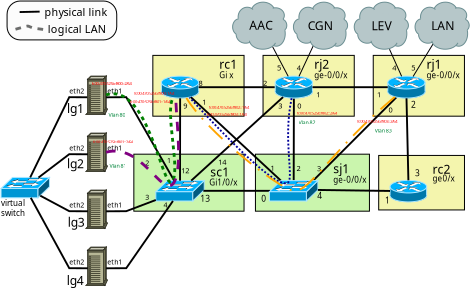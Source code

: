 <?xml version="1.0" encoding="UTF-8"?>
<dia:diagram xmlns:dia="http://www.lysator.liu.se/~alla/dia/">
  <dia:layer name="bckgd" visible="true">
    <dia:object type="Standard - Box" version="0" id="O0">
      <dia:attribute name="obj_pos">
        <dia:point val="45.2,19.8"/>
      </dia:attribute>
      <dia:attribute name="obj_bb">
        <dia:rectangle val="45.2,19.8;50,23"/>
      </dia:attribute>
      <dia:attribute name="elem_corner">
        <dia:point val="45.2,19.8"/>
      </dia:attribute>
      <dia:attribute name="elem_width">
        <dia:real val="4.8"/>
      </dia:attribute>
      <dia:attribute name="elem_height">
        <dia:real val="3.2"/>
      </dia:attribute>
      <dia:attribute name="border_width">
        <dia:real val="1.175e-38"/>
      </dia:attribute>
      <dia:attribute name="inner_color">
        <dia:color val="#f4f5ad"/>
      </dia:attribute>
      <dia:attribute name="show_background">
        <dia:boolean val="true"/>
      </dia:attribute>
    </dia:object>
    <dia:object type="Standard - Box" version="0" id="O1">
      <dia:attribute name="obj_pos">
        <dia:point val="39.4,19.8"/>
      </dia:attribute>
      <dia:attribute name="obj_bb">
        <dia:rectangle val="39.4,19.8;44.2,23"/>
      </dia:attribute>
      <dia:attribute name="elem_corner">
        <dia:point val="39.4,19.8"/>
      </dia:attribute>
      <dia:attribute name="elem_width">
        <dia:real val="4.8"/>
      </dia:attribute>
      <dia:attribute name="elem_height">
        <dia:real val="3.2"/>
      </dia:attribute>
      <dia:attribute name="border_width">
        <dia:real val="1.175e-38"/>
      </dia:attribute>
      <dia:attribute name="inner_color">
        <dia:color val="#f4f5ad"/>
      </dia:attribute>
      <dia:attribute name="show_background">
        <dia:boolean val="true"/>
      </dia:attribute>
    </dia:object>
    <dia:object type="Standard - Box" version="0" id="O2">
      <dia:attribute name="obj_pos">
        <dia:point val="33.6,19.8"/>
      </dia:attribute>
      <dia:attribute name="obj_bb">
        <dia:rectangle val="33.6,19.8;38.4,23"/>
      </dia:attribute>
      <dia:attribute name="elem_corner">
        <dia:point val="33.6,19.8"/>
      </dia:attribute>
      <dia:attribute name="elem_width">
        <dia:real val="4.8"/>
      </dia:attribute>
      <dia:attribute name="elem_height">
        <dia:real val="3.2"/>
      </dia:attribute>
      <dia:attribute name="border_width">
        <dia:real val="1.175e-38"/>
      </dia:attribute>
      <dia:attribute name="inner_color">
        <dia:color val="#f4f5ad"/>
      </dia:attribute>
      <dia:attribute name="show_background">
        <dia:boolean val="true"/>
      </dia:attribute>
    </dia:object>
    <dia:object type="Standard - Box" version="0" id="O3">
      <dia:attribute name="obj_pos">
        <dia:point val="39,25"/>
      </dia:attribute>
      <dia:attribute name="obj_bb">
        <dia:rectangle val="39,25;45,28"/>
      </dia:attribute>
      <dia:attribute name="elem_corner">
        <dia:point val="39,25"/>
      </dia:attribute>
      <dia:attribute name="elem_width">
        <dia:real val="6"/>
      </dia:attribute>
      <dia:attribute name="elem_height">
        <dia:real val="3"/>
      </dia:attribute>
      <dia:attribute name="border_width">
        <dia:real val="1.175e-38"/>
      </dia:attribute>
      <dia:attribute name="inner_color">
        <dia:color val="#caf5ad"/>
      </dia:attribute>
      <dia:attribute name="show_background">
        <dia:boolean val="true"/>
      </dia:attribute>
    </dia:object>
    <dia:object type="Standard - Box" version="0" id="O4">
      <dia:attribute name="obj_pos">
        <dia:point val="32.6,25"/>
      </dia:attribute>
      <dia:attribute name="obj_bb">
        <dia:rectangle val="32.6,25;38.4,28"/>
      </dia:attribute>
      <dia:attribute name="elem_corner">
        <dia:point val="32.6,25"/>
      </dia:attribute>
      <dia:attribute name="elem_width">
        <dia:real val="5.8"/>
      </dia:attribute>
      <dia:attribute name="elem_height">
        <dia:real val="3"/>
      </dia:attribute>
      <dia:attribute name="border_width">
        <dia:real val="1.175e-38"/>
      </dia:attribute>
      <dia:attribute name="inner_color">
        <dia:color val="#caf5ad"/>
      </dia:attribute>
      <dia:attribute name="show_background">
        <dia:boolean val="true"/>
      </dia:attribute>
    </dia:object>
    <dia:object type="Cisco - Router" version="1" id="O5">
      <dia:attribute name="obj_pos">
        <dia:point val="34.051,20.893"/>
      </dia:attribute>
      <dia:attribute name="obj_bb">
        <dia:rectangle val="34.051,20.892;36.025,22.058"/>
      </dia:attribute>
      <dia:attribute name="meta">
        <dia:composite type="dict"/>
      </dia:attribute>
      <dia:attribute name="elem_corner">
        <dia:point val="34.051,20.893"/>
      </dia:attribute>
      <dia:attribute name="elem_width">
        <dia:real val="1.973"/>
      </dia:attribute>
      <dia:attribute name="elem_height">
        <dia:real val="1.165"/>
      </dia:attribute>
      <dia:attribute name="line_width">
        <dia:real val="0.1"/>
      </dia:attribute>
      <dia:attribute name="line_colour">
        <dia:color val="#000000"/>
      </dia:attribute>
      <dia:attribute name="fill_colour">
        <dia:color val="#ffffff"/>
      </dia:attribute>
      <dia:attribute name="show_background">
        <dia:boolean val="true"/>
      </dia:attribute>
      <dia:attribute name="line_style">
        <dia:enum val="0"/>
        <dia:real val="1"/>
      </dia:attribute>
      <dia:attribute name="flip_horizontal">
        <dia:boolean val="false"/>
      </dia:attribute>
      <dia:attribute name="flip_vertical">
        <dia:boolean val="false"/>
      </dia:attribute>
      <dia:attribute name="subscale">
        <dia:real val="0.0"/>
      </dia:attribute>
    </dia:object>
    <dia:object type="Standard - Text" version="1" id="O6">
      <dia:attribute name="obj_pos">
        <dia:point val="34.339,23.268"/>
      </dia:attribute>
      <dia:attribute name="obj_bb">
        <dia:rectangle val="34.339,22.673;34.339,23.418"/>
      </dia:attribute>
      <dia:attribute name="text">
        <dia:composite type="text">
          <dia:attribute name="string">
            <dia:string>##</dia:string>
          </dia:attribute>
          <dia:attribute name="font">
            <dia:font family="sans" style="0" name="Helvetica"/>
          </dia:attribute>
          <dia:attribute name="height">
            <dia:real val="0.8"/>
          </dia:attribute>
          <dia:attribute name="pos">
            <dia:point val="34.339,23.268"/>
          </dia:attribute>
          <dia:attribute name="color">
            <dia:color val="#000000"/>
          </dia:attribute>
          <dia:attribute name="alignment">
            <dia:enum val="0"/>
          </dia:attribute>
        </dia:composite>
      </dia:attribute>
      <dia:attribute name="valign">
        <dia:enum val="3"/>
      </dia:attribute>
    </dia:object>
    <dia:object type="Standard - Text" version="1" id="O7">
      <dia:attribute name="obj_pos">
        <dia:point val="37.1,20.5"/>
      </dia:attribute>
      <dia:attribute name="obj_bb">
        <dia:rectangle val="37.1,19.905;38.108,20.65"/>
      </dia:attribute>
      <dia:attribute name="text">
        <dia:composite type="text">
          <dia:attribute name="string">
            <dia:string>#rc1#</dia:string>
          </dia:attribute>
          <dia:attribute name="font">
            <dia:font family="sans" style="0" name="Helvetica"/>
          </dia:attribute>
          <dia:attribute name="height">
            <dia:real val="0.8"/>
          </dia:attribute>
          <dia:attribute name="pos">
            <dia:point val="37.1,20.5"/>
          </dia:attribute>
          <dia:attribute name="color">
            <dia:color val="#000000"/>
          </dia:attribute>
          <dia:attribute name="alignment">
            <dia:enum val="0"/>
          </dia:attribute>
        </dia:composite>
      </dia:attribute>
      <dia:attribute name="valign">
        <dia:enum val="3"/>
      </dia:attribute>
    </dia:object>
    <dia:object type="Cisco - Workgroup switch" version="1" id="O8">
      <dia:attribute name="obj_pos">
        <dia:point val="33.757,26.393"/>
      </dia:attribute>
      <dia:attribute name="obj_bb">
        <dia:rectangle val="33.756,26.392;36.305,27.465"/>
      </dia:attribute>
      <dia:attribute name="meta">
        <dia:composite type="dict"/>
      </dia:attribute>
      <dia:attribute name="elem_corner">
        <dia:point val="33.757,26.393"/>
      </dia:attribute>
      <dia:attribute name="elem_width">
        <dia:real val="2.547"/>
      </dia:attribute>
      <dia:attribute name="elem_height">
        <dia:real val="1.071"/>
      </dia:attribute>
      <dia:attribute name="line_width">
        <dia:real val="0.1"/>
      </dia:attribute>
      <dia:attribute name="line_colour">
        <dia:color val="#000000"/>
      </dia:attribute>
      <dia:attribute name="fill_colour">
        <dia:color val="#ffffff"/>
      </dia:attribute>
      <dia:attribute name="show_background">
        <dia:boolean val="true"/>
      </dia:attribute>
      <dia:attribute name="line_style">
        <dia:enum val="0"/>
        <dia:real val="1"/>
      </dia:attribute>
      <dia:attribute name="flip_horizontal">
        <dia:boolean val="false"/>
      </dia:attribute>
      <dia:attribute name="flip_vertical">
        <dia:boolean val="false"/>
      </dia:attribute>
      <dia:attribute name="subscale">
        <dia:real val="1"/>
      </dia:attribute>
    </dia:object>
    <dia:object type="Standard - Text" version="1" id="O9">
      <dia:attribute name="obj_pos">
        <dia:point val="36.625,26.175"/>
      </dia:attribute>
      <dia:attribute name="obj_bb">
        <dia:rectangle val="36.625,25.58;37.718,26.325"/>
      </dia:attribute>
      <dia:attribute name="text">
        <dia:composite type="text">
          <dia:attribute name="string">
            <dia:string>#sc1#</dia:string>
          </dia:attribute>
          <dia:attribute name="font">
            <dia:font family="sans" style="0" name="Helvetica"/>
          </dia:attribute>
          <dia:attribute name="height">
            <dia:real val="0.8"/>
          </dia:attribute>
          <dia:attribute name="pos">
            <dia:point val="36.625,26.175"/>
          </dia:attribute>
          <dia:attribute name="color">
            <dia:color val="#000000"/>
          </dia:attribute>
          <dia:attribute name="alignment">
            <dia:enum val="0"/>
          </dia:attribute>
        </dia:composite>
      </dia:attribute>
      <dia:attribute name="valign">
        <dia:enum val="3"/>
      </dia:attribute>
    </dia:object>
    <dia:object type="Standard - Text" version="1" id="O10">
      <dia:attribute name="obj_pos">
        <dia:point val="43.1,26"/>
      </dia:attribute>
      <dia:attribute name="obj_bb">
        <dia:rectangle val="43.1,25.405;44.017,26.15"/>
      </dia:attribute>
      <dia:attribute name="text">
        <dia:composite type="text">
          <dia:attribute name="string">
            <dia:string>#sj1#</dia:string>
          </dia:attribute>
          <dia:attribute name="font">
            <dia:font family="sans" style="0" name="Helvetica"/>
          </dia:attribute>
          <dia:attribute name="height">
            <dia:real val="0.8"/>
          </dia:attribute>
          <dia:attribute name="pos">
            <dia:point val="43.1,26"/>
          </dia:attribute>
          <dia:attribute name="color">
            <dia:color val="#000000"/>
          </dia:attribute>
          <dia:attribute name="alignment">
            <dia:enum val="0"/>
          </dia:attribute>
        </dia:composite>
      </dia:attribute>
      <dia:attribute name="valign">
        <dia:enum val="3"/>
      </dia:attribute>
    </dia:object>
    <dia:object type="Standard - Text" version="1" id="O11">
      <dia:attribute name="obj_pos">
        <dia:point val="45.789,23.268"/>
      </dia:attribute>
      <dia:attribute name="obj_bb">
        <dia:rectangle val="45.789,22.673;45.789,23.418"/>
      </dia:attribute>
      <dia:attribute name="text">
        <dia:composite type="text">
          <dia:attribute name="string">
            <dia:string>##</dia:string>
          </dia:attribute>
          <dia:attribute name="font">
            <dia:font family="sans" style="0" name="Helvetica"/>
          </dia:attribute>
          <dia:attribute name="height">
            <dia:real val="0.8"/>
          </dia:attribute>
          <dia:attribute name="pos">
            <dia:point val="45.789,23.268"/>
          </dia:attribute>
          <dia:attribute name="color">
            <dia:color val="#000000"/>
          </dia:attribute>
          <dia:attribute name="alignment">
            <dia:enum val="0"/>
          </dia:attribute>
        </dia:composite>
      </dia:attribute>
      <dia:attribute name="valign">
        <dia:enum val="3"/>
      </dia:attribute>
    </dia:object>
    <dia:object type="Standard - Text" version="1" id="O12">
      <dia:attribute name="obj_pos">
        <dia:point val="44.753,23.303"/>
      </dia:attribute>
      <dia:attribute name="obj_bb">
        <dia:rectangle val="44.753,22.708;44.753,23.453"/>
      </dia:attribute>
      <dia:attribute name="text">
        <dia:composite type="text">
          <dia:attribute name="string">
            <dia:string>##</dia:string>
          </dia:attribute>
          <dia:attribute name="font">
            <dia:font family="sans" style="0" name="Helvetica"/>
          </dia:attribute>
          <dia:attribute name="height">
            <dia:real val="0.8"/>
          </dia:attribute>
          <dia:attribute name="pos">
            <dia:point val="44.753,23.303"/>
          </dia:attribute>
          <dia:attribute name="color">
            <dia:color val="#000000"/>
          </dia:attribute>
          <dia:attribute name="alignment">
            <dia:enum val="0"/>
          </dia:attribute>
        </dia:composite>
      </dia:attribute>
      <dia:attribute name="valign">
        <dia:enum val="3"/>
      </dia:attribute>
    </dia:object>
    <dia:object type="Standard - Text" version="1" id="O13">
      <dia:attribute name="obj_pos">
        <dia:point val="45.452,21.702"/>
      </dia:attribute>
      <dia:attribute name="obj_bb">
        <dia:rectangle val="45.452,21.107;45.452,21.852"/>
      </dia:attribute>
      <dia:attribute name="text">
        <dia:composite type="text">
          <dia:attribute name="string">
            <dia:string>##</dia:string>
          </dia:attribute>
          <dia:attribute name="font">
            <dia:font family="sans" style="0" name="Helvetica"/>
          </dia:attribute>
          <dia:attribute name="height">
            <dia:real val="0.8"/>
          </dia:attribute>
          <dia:attribute name="pos">
            <dia:point val="45.452,21.702"/>
          </dia:attribute>
          <dia:attribute name="color">
            <dia:color val="#000000"/>
          </dia:attribute>
          <dia:attribute name="alignment">
            <dia:enum val="0"/>
          </dia:attribute>
        </dia:composite>
      </dia:attribute>
      <dia:attribute name="valign">
        <dia:enum val="3"/>
      </dia:attribute>
    </dia:object>
    <dia:object type="Standard - Text" version="1" id="O14">
      <dia:attribute name="obj_pos">
        <dia:point val="45.452,21.702"/>
      </dia:attribute>
      <dia:attribute name="obj_bb">
        <dia:rectangle val="45.452,21.107;45.452,21.852"/>
      </dia:attribute>
      <dia:attribute name="text">
        <dia:composite type="text">
          <dia:attribute name="string">
            <dia:string>##</dia:string>
          </dia:attribute>
          <dia:attribute name="font">
            <dia:font family="sans" style="0" name="Helvetica"/>
          </dia:attribute>
          <dia:attribute name="height">
            <dia:real val="0.8"/>
          </dia:attribute>
          <dia:attribute name="pos">
            <dia:point val="45.452,21.702"/>
          </dia:attribute>
          <dia:attribute name="color">
            <dia:color val="#000000"/>
          </dia:attribute>
          <dia:attribute name="alignment">
            <dia:enum val="0"/>
          </dia:attribute>
        </dia:composite>
      </dia:attribute>
      <dia:attribute name="valign">
        <dia:enum val="3"/>
      </dia:attribute>
    </dia:object>
    <dia:object type="Standard - Text" version="1" id="O15">
      <dia:attribute name="obj_pos">
        <dia:point val="45.464,23.468"/>
      </dia:attribute>
      <dia:attribute name="obj_bb">
        <dia:rectangle val="45.464,22.873;45.464,23.618"/>
      </dia:attribute>
      <dia:attribute name="text">
        <dia:composite type="text">
          <dia:attribute name="string">
            <dia:string>##</dia:string>
          </dia:attribute>
          <dia:attribute name="font">
            <dia:font family="sans" style="0" name="Helvetica"/>
          </dia:attribute>
          <dia:attribute name="height">
            <dia:real val="0.8"/>
          </dia:attribute>
          <dia:attribute name="pos">
            <dia:point val="45.464,23.468"/>
          </dia:attribute>
          <dia:attribute name="color">
            <dia:color val="#000000"/>
          </dia:attribute>
          <dia:attribute name="alignment">
            <dia:enum val="0"/>
          </dia:attribute>
        </dia:composite>
      </dia:attribute>
      <dia:attribute name="valign">
        <dia:enum val="3"/>
      </dia:attribute>
    </dia:object>
    <dia:object type="Standard - Text" version="1" id="O16">
      <dia:attribute name="obj_pos">
        <dia:point val="45.964,23.243"/>
      </dia:attribute>
      <dia:attribute name="obj_bb">
        <dia:rectangle val="45.964,22.648;45.964,23.393"/>
      </dia:attribute>
      <dia:attribute name="text">
        <dia:composite type="text">
          <dia:attribute name="string">
            <dia:string>##</dia:string>
          </dia:attribute>
          <dia:attribute name="font">
            <dia:font family="sans" style="0" name="Helvetica"/>
          </dia:attribute>
          <dia:attribute name="height">
            <dia:real val="0.8"/>
          </dia:attribute>
          <dia:attribute name="pos">
            <dia:point val="45.964,23.243"/>
          </dia:attribute>
          <dia:attribute name="color">
            <dia:color val="#000000"/>
          </dia:attribute>
          <dia:attribute name="alignment">
            <dia:enum val="0"/>
          </dia:attribute>
        </dia:composite>
      </dia:attribute>
      <dia:attribute name="valign">
        <dia:enum val="3"/>
      </dia:attribute>
    </dia:object>
    <dia:object type="Standard - Line" version="0" id="O17">
      <dia:attribute name="obj_pos">
        <dia:point val="36.011,21.474"/>
      </dia:attribute>
      <dia:attribute name="obj_bb">
        <dia:rectangle val="35.961,21.424;40.089,21.524"/>
      </dia:attribute>
      <dia:attribute name="conn_endpoints">
        <dia:point val="36.011,21.474"/>
        <dia:point val="40.039,21.474"/>
      </dia:attribute>
      <dia:attribute name="numcp">
        <dia:int val="1"/>
      </dia:attribute>
      <dia:connections>
        <dia:connection handle="0" to="O5" connection="4"/>
        <dia:connection handle="1" to="O23" connection="4"/>
      </dia:connections>
    </dia:object>
    <dia:object type="Standard - Line" version="0" id="O18">
      <dia:attribute name="obj_pos">
        <dia:point val="35.036,22.058"/>
      </dia:attribute>
      <dia:attribute name="obj_bb">
        <dia:rectangle val="34.981,22.008;35.087,26.442"/>
      </dia:attribute>
      <dia:attribute name="conn_endpoints">
        <dia:point val="35.036,22.058"/>
        <dia:point val="35.031,26.392"/>
      </dia:attribute>
      <dia:attribute name="numcp">
        <dia:int val="1"/>
      </dia:attribute>
      <dia:connections>
        <dia:connection handle="0" to="O5" connection="4"/>
        <dia:connection handle="1" to="O8" connection="10"/>
      </dia:connections>
    </dia:object>
    <dia:object type="Standard - Line" version="0" id="O19">
      <dia:attribute name="obj_pos">
        <dia:point val="35.6,21.996"/>
      </dia:attribute>
      <dia:attribute name="obj_bb">
        <dia:rectangle val="35.529,21.925;40.41,26.463"/>
      </dia:attribute>
      <dia:attribute name="conn_endpoints">
        <dia:point val="35.6,21.996"/>
        <dia:point val="40.34,26.393"/>
      </dia:attribute>
      <dia:attribute name="numcp">
        <dia:int val="1"/>
      </dia:attribute>
      <dia:connections>
        <dia:connection handle="0" to="O5" connection="4"/>
        <dia:connection handle="1" to="O32" connection="0"/>
      </dia:connections>
    </dia:object>
    <dia:object type="Standard - Line" version="0" id="O20">
      <dia:attribute name="obj_pos">
        <dia:point val="41.023,22.058"/>
      </dia:attribute>
      <dia:attribute name="obj_bb">
        <dia:rectangle val="40.963,22.008;41.074,26.442"/>
      </dia:attribute>
      <dia:attribute name="conn_endpoints">
        <dia:point val="41.023,22.058"/>
        <dia:point val="41.013,26.392"/>
      </dia:attribute>
      <dia:attribute name="numcp">
        <dia:int val="1"/>
      </dia:attribute>
      <dia:connections>
        <dia:connection handle="0" to="O23" connection="4"/>
        <dia:connection handle="1" to="O32" connection="10"/>
      </dia:connections>
    </dia:object>
    <dia:object type="Standard - Line" version="0" id="O21">
      <dia:attribute name="obj_pos">
        <dia:point val="46.42,22.005"/>
      </dia:attribute>
      <dia:attribute name="obj_bb">
        <dia:rectangle val="40.942,21.934;46.491,27.489"/>
      </dia:attribute>
      <dia:attribute name="conn_endpoints">
        <dia:point val="46.42,22.005"/>
        <dia:point val="41.013,27.418"/>
      </dia:attribute>
      <dia:attribute name="numcp">
        <dia:int val="1"/>
      </dia:attribute>
      <dia:connections>
        <dia:connection handle="0" to="O24" connection="4"/>
      </dia:connections>
    </dia:object>
    <dia:object type="Standard - Line" version="0" id="O22">
      <dia:attribute name="obj_pos">
        <dia:point val="36.258,26.928"/>
      </dia:attribute>
      <dia:attribute name="obj_bb">
        <dia:rectangle val="36.208,26.878;39.834,26.978"/>
      </dia:attribute>
      <dia:attribute name="conn_endpoints">
        <dia:point val="36.258,26.928"/>
        <dia:point val="39.784,26.928"/>
      </dia:attribute>
      <dia:attribute name="numcp">
        <dia:int val="1"/>
      </dia:attribute>
      <dia:connections>
        <dia:connection handle="0" to="O8" connection="10"/>
        <dia:connection handle="1" to="O32" connection="10"/>
      </dia:connections>
    </dia:object>
    <dia:object type="Cisco - Router" version="1" id="O23">
      <dia:attribute name="obj_pos">
        <dia:point val="40.039,20.893"/>
      </dia:attribute>
      <dia:attribute name="obj_bb">
        <dia:rectangle val="40.038,20.892;42.012,22.058"/>
      </dia:attribute>
      <dia:attribute name="meta">
        <dia:composite type="dict"/>
      </dia:attribute>
      <dia:attribute name="elem_corner">
        <dia:point val="40.039,20.893"/>
      </dia:attribute>
      <dia:attribute name="elem_width">
        <dia:real val="1.973"/>
      </dia:attribute>
      <dia:attribute name="elem_height">
        <dia:real val="1.165"/>
      </dia:attribute>
      <dia:attribute name="line_width">
        <dia:real val="0.1"/>
      </dia:attribute>
      <dia:attribute name="line_colour">
        <dia:color val="#000000"/>
      </dia:attribute>
      <dia:attribute name="fill_colour">
        <dia:color val="#ffffff"/>
      </dia:attribute>
      <dia:attribute name="show_background">
        <dia:boolean val="true"/>
      </dia:attribute>
      <dia:attribute name="line_style">
        <dia:enum val="0"/>
        <dia:real val="1"/>
      </dia:attribute>
      <dia:attribute name="flip_horizontal">
        <dia:boolean val="false"/>
      </dia:attribute>
      <dia:attribute name="flip_vertical">
        <dia:boolean val="false"/>
      </dia:attribute>
      <dia:attribute name="subscale">
        <dia:real val="0.0"/>
      </dia:attribute>
    </dia:object>
    <dia:object type="Cisco - Router" version="1" id="O24">
      <dia:attribute name="obj_pos">
        <dia:point val="45.964,20.893"/>
      </dia:attribute>
      <dia:attribute name="obj_bb">
        <dia:rectangle val="45.963,20.892;47.937,22.058"/>
      </dia:attribute>
      <dia:attribute name="meta">
        <dia:composite type="dict"/>
      </dia:attribute>
      <dia:attribute name="elem_corner">
        <dia:point val="45.964,20.893"/>
      </dia:attribute>
      <dia:attribute name="elem_width">
        <dia:real val="1.973"/>
      </dia:attribute>
      <dia:attribute name="elem_height">
        <dia:real val="1.165"/>
      </dia:attribute>
      <dia:attribute name="line_width">
        <dia:real val="0.1"/>
      </dia:attribute>
      <dia:attribute name="line_colour">
        <dia:color val="#000000"/>
      </dia:attribute>
      <dia:attribute name="fill_colour">
        <dia:color val="#ffffff"/>
      </dia:attribute>
      <dia:attribute name="show_background">
        <dia:boolean val="true"/>
      </dia:attribute>
      <dia:attribute name="line_style">
        <dia:enum val="0"/>
        <dia:real val="1"/>
      </dia:attribute>
      <dia:attribute name="flip_horizontal">
        <dia:boolean val="false"/>
      </dia:attribute>
      <dia:attribute name="flip_vertical">
        <dia:boolean val="false"/>
      </dia:attribute>
      <dia:attribute name="subscale">
        <dia:real val="0.0"/>
      </dia:attribute>
    </dia:object>
    <dia:object type="Standard - Text" version="1" id="O25">
      <dia:attribute name="obj_pos">
        <dia:point val="48,20.5"/>
      </dia:attribute>
      <dia:attribute name="obj_bb">
        <dia:rectangle val="48,19.905;48.847,20.65"/>
      </dia:attribute>
      <dia:attribute name="text">
        <dia:composite type="text">
          <dia:attribute name="string">
            <dia:string>#rj1#</dia:string>
          </dia:attribute>
          <dia:attribute name="font">
            <dia:font family="sans" style="0" name="Helvetica"/>
          </dia:attribute>
          <dia:attribute name="height">
            <dia:real val="0.8"/>
          </dia:attribute>
          <dia:attribute name="pos">
            <dia:point val="48,20.5"/>
          </dia:attribute>
          <dia:attribute name="color">
            <dia:color val="#000000"/>
          </dia:attribute>
          <dia:attribute name="alignment">
            <dia:enum val="0"/>
          </dia:attribute>
        </dia:composite>
      </dia:attribute>
      <dia:attribute name="valign">
        <dia:enum val="3"/>
      </dia:attribute>
    </dia:object>
    <dia:object type="Standard - Box" version="0" id="O26">
      <dia:attribute name="obj_pos">
        <dia:point val="25.928,16.938"/>
      </dia:attribute>
      <dia:attribute name="obj_bb">
        <dia:rectangle val="25.928,16.938;31.7,18.987"/>
      </dia:attribute>
      <dia:attribute name="elem_corner">
        <dia:point val="25.928,16.938"/>
      </dia:attribute>
      <dia:attribute name="elem_width">
        <dia:real val="5.772"/>
      </dia:attribute>
      <dia:attribute name="elem_height">
        <dia:real val="2.049"/>
      </dia:attribute>
      <dia:attribute name="border_width">
        <dia:real val="0"/>
      </dia:attribute>
      <dia:attribute name="inner_color">
        <dia:color val="#fcfcfc"/>
      </dia:attribute>
      <dia:attribute name="show_background">
        <dia:boolean val="true"/>
      </dia:attribute>
      <dia:attribute name="corner_radius">
        <dia:real val="0.7"/>
      </dia:attribute>
    </dia:object>
    <dia:object type="Standard - Text" version="1" id="O27">
      <dia:attribute name="obj_pos">
        <dia:point val="27.901,17.729"/>
      </dia:attribute>
      <dia:attribute name="obj_bb">
        <dia:rectangle val="27.901,17.204;31.396,17.861"/>
      </dia:attribute>
      <dia:attribute name="text">
        <dia:composite type="text">
          <dia:attribute name="string">
            <dia:string>#physical link#</dia:string>
          </dia:attribute>
          <dia:attribute name="font">
            <dia:font family="sans" style="0" name="Helvetica"/>
          </dia:attribute>
          <dia:attribute name="height">
            <dia:real val="0.705"/>
          </dia:attribute>
          <dia:attribute name="pos">
            <dia:point val="27.901,17.729"/>
          </dia:attribute>
          <dia:attribute name="color">
            <dia:color val="#000000"/>
          </dia:attribute>
          <dia:attribute name="alignment">
            <dia:enum val="0"/>
          </dia:attribute>
        </dia:composite>
      </dia:attribute>
      <dia:attribute name="valign">
        <dia:enum val="3"/>
      </dia:attribute>
    </dia:object>
    <dia:object type="Standard - Text" version="1" id="O28">
      <dia:attribute name="obj_pos">
        <dia:point val="28.075,18.626"/>
      </dia:attribute>
      <dia:attribute name="obj_bb">
        <dia:rectangle val="28.075,18.098;31.235,18.761"/>
      </dia:attribute>
      <dia:attribute name="text">
        <dia:composite type="text">
          <dia:attribute name="string">
            <dia:string>#logical LAN#</dia:string>
          </dia:attribute>
          <dia:attribute name="font">
            <dia:font family="sans" style="0" name="Helvetica"/>
          </dia:attribute>
          <dia:attribute name="height">
            <dia:real val="0.708"/>
          </dia:attribute>
          <dia:attribute name="pos">
            <dia:point val="28.075,18.626"/>
          </dia:attribute>
          <dia:attribute name="color">
            <dia:color val="#000000"/>
          </dia:attribute>
          <dia:attribute name="alignment">
            <dia:enum val="0"/>
          </dia:attribute>
        </dia:composite>
      </dia:attribute>
      <dia:attribute name="valign">
        <dia:enum val="3"/>
      </dia:attribute>
    </dia:object>
    <dia:object type="Standard - Line" version="0" id="O29">
      <dia:attribute name="obj_pos">
        <dia:point val="26.588,17.52"/>
      </dia:attribute>
      <dia:attribute name="obj_bb">
        <dia:rectangle val="26.537,17.446;27.694,17.571"/>
      </dia:attribute>
      <dia:attribute name="conn_endpoints">
        <dia:point val="26.588,17.52"/>
        <dia:point val="27.642,17.497"/>
      </dia:attribute>
      <dia:attribute name="numcp">
        <dia:int val="1"/>
      </dia:attribute>
    </dia:object>
    <dia:object type="Standard - BezierLine" version="0" id="O30">
      <dia:attribute name="obj_pos">
        <dia:point val="26.371,18.425"/>
      </dia:attribute>
      <dia:attribute name="obj_bb">
        <dia:rectangle val="26.279,18.181;27.931,18.519"/>
      </dia:attribute>
      <dia:attribute name="bez_points">
        <dia:point val="26.371,18.425"/>
        <dia:point val="27.52,18.111"/>
        <dia:point val="26.564,18.308"/>
        <dia:point val="27.849,18.437"/>
      </dia:attribute>
      <dia:attribute name="corner_types">
        <dia:enum val="0"/>
        <dia:enum val="0"/>
      </dia:attribute>
      <dia:attribute name="line_color">
        <dia:color val="#6c6d6c"/>
      </dia:attribute>
      <dia:attribute name="line_width">
        <dia:real val="0.15"/>
      </dia:attribute>
      <dia:attribute name="line_style">
        <dia:enum val="1"/>
      </dia:attribute>
      <dia:attribute name="dashlength">
        <dia:real val="0.3"/>
      </dia:attribute>
    </dia:object>
    <dia:object type="Standard - Line" version="0" id="O31">
      <dia:attribute name="obj_pos">
        <dia:point val="42.0,21.474"/>
      </dia:attribute>
      <dia:attribute name="obj_bb">
        <dia:rectangle val="41.95,21.424;46.015,21.524"/>
      </dia:attribute>
      <dia:attribute name="conn_endpoints">
        <dia:point val="42.0,21.474"/>
        <dia:point val="45.965,21.474"/>
      </dia:attribute>
      <dia:attribute name="numcp">
        <dia:int val="1"/>
      </dia:attribute>
      <dia:connections>
        <dia:connection handle="0" to="O23" connection="4"/>
        <dia:connection handle="1" to="O24" connection="4"/>
      </dia:connections>
    </dia:object>
    <dia:object type="Cisco - Workgroup switch" version="1" id="O32">
      <dia:attribute name="obj_pos">
        <dia:point val="39.739,26.393"/>
      </dia:attribute>
      <dia:attribute name="obj_bb">
        <dia:rectangle val="39.738,26.392;42.287,27.465"/>
      </dia:attribute>
      <dia:attribute name="meta">
        <dia:composite type="dict"/>
      </dia:attribute>
      <dia:attribute name="elem_corner">
        <dia:point val="39.739,26.393"/>
      </dia:attribute>
      <dia:attribute name="elem_width">
        <dia:real val="2.547"/>
      </dia:attribute>
      <dia:attribute name="elem_height">
        <dia:real val="1.071"/>
      </dia:attribute>
      <dia:attribute name="line_width">
        <dia:real val="0.1"/>
      </dia:attribute>
      <dia:attribute name="line_colour">
        <dia:color val="#000000"/>
      </dia:attribute>
      <dia:attribute name="fill_colour">
        <dia:color val="#ffffff"/>
      </dia:attribute>
      <dia:attribute name="show_background">
        <dia:boolean val="true"/>
      </dia:attribute>
      <dia:attribute name="line_style">
        <dia:enum val="0"/>
        <dia:real val="1"/>
      </dia:attribute>
      <dia:attribute name="flip_horizontal">
        <dia:boolean val="false"/>
      </dia:attribute>
      <dia:attribute name="flip_vertical">
        <dia:boolean val="false"/>
      </dia:attribute>
      <dia:attribute name="subscale">
        <dia:real val="1"/>
      </dia:attribute>
    </dia:object>
    <dia:object type="Standard - Text" version="1" id="O33">
      <dia:attribute name="obj_pos">
        <dia:point val="42.1,20.5"/>
      </dia:attribute>
      <dia:attribute name="obj_bb">
        <dia:rectangle val="42.1,19.905;42.947,20.65"/>
      </dia:attribute>
      <dia:attribute name="text">
        <dia:composite type="text">
          <dia:attribute name="string">
            <dia:string>#rj2#</dia:string>
          </dia:attribute>
          <dia:attribute name="font">
            <dia:font family="sans" style="0" name="Helvetica"/>
          </dia:attribute>
          <dia:attribute name="height">
            <dia:real val="0.8"/>
          </dia:attribute>
          <dia:attribute name="pos">
            <dia:point val="42.1,20.5"/>
          </dia:attribute>
          <dia:attribute name="color">
            <dia:color val="#000000"/>
          </dia:attribute>
          <dia:attribute name="alignment">
            <dia:enum val="0"/>
          </dia:attribute>
        </dia:composite>
      </dia:attribute>
      <dia:attribute name="valign">
        <dia:enum val="3"/>
      </dia:attribute>
    </dia:object>
    <dia:object type="Standard - Line" version="0" id="O34">
      <dia:attribute name="obj_pos">
        <dia:point val="39.893,19.325"/>
      </dia:attribute>
      <dia:attribute name="obj_bb">
        <dia:rectangle val="39.859,19.291;40.761,20.943"/>
      </dia:attribute>
      <dia:attribute name="conn_endpoints">
        <dia:point val="39.893,19.325"/>
        <dia:point val="40.727,20.91"/>
      </dia:attribute>
      <dia:attribute name="numcp">
        <dia:int val="1"/>
      </dia:attribute>
      <dia:attribute name="line_width">
        <dia:real val="0.05"/>
      </dia:attribute>
      <dia:connections>
        <dia:connection handle="1" to="O23" connection="4"/>
      </dia:connections>
    </dia:object>
    <dia:object type="Standard - Line" version="0" id="O35">
      <dia:attribute name="obj_pos">
        <dia:point val="42.043,19.295"/>
      </dia:attribute>
      <dia:attribute name="obj_bb">
        <dia:rectangle val="41.256,19.262;42.076,20.942"/>
      </dia:attribute>
      <dia:attribute name="conn_endpoints">
        <dia:point val="42.043,19.295"/>
        <dia:point val="41.289,20.908"/>
      </dia:attribute>
      <dia:attribute name="numcp">
        <dia:int val="1"/>
      </dia:attribute>
      <dia:attribute name="line_width">
        <dia:real val="0.05"/>
      </dia:attribute>
      <dia:connections>
        <dia:connection handle="1" to="O23" connection="4"/>
      </dia:connections>
    </dia:object>
    <dia:object type="Standard - Line" version="0" id="O36">
      <dia:attribute name="obj_pos">
        <dia:point val="46.055,19.475"/>
      </dia:attribute>
      <dia:attribute name="obj_bb">
        <dia:rectangle val="46.022,19.442;46.727,20.937"/>
      </dia:attribute>
      <dia:attribute name="conn_endpoints">
        <dia:point val="46.055,19.475"/>
        <dia:point val="46.694,20.904"/>
      </dia:attribute>
      <dia:attribute name="numcp">
        <dia:int val="1"/>
      </dia:attribute>
      <dia:attribute name="line_width">
        <dia:real val="0.05"/>
      </dia:attribute>
      <dia:connections>
        <dia:connection handle="0" to="O56" connection="4"/>
        <dia:connection handle="1" to="O24" connection="4"/>
      </dia:connections>
    </dia:object>
    <dia:object type="Standard - Line" version="0" id="O37">
      <dia:attribute name="obj_pos">
        <dia:point val="48.35,19.196"/>
      </dia:attribute>
      <dia:attribute name="obj_bb">
        <dia:rectangle val="47.26,19.162;48.385,20.948"/>
      </dia:attribute>
      <dia:attribute name="conn_endpoints">
        <dia:point val="48.35,19.196"/>
        <dia:point val="47.295,20.913"/>
      </dia:attribute>
      <dia:attribute name="numcp">
        <dia:int val="1"/>
      </dia:attribute>
      <dia:attribute name="line_width">
        <dia:real val="0.05"/>
      </dia:attribute>
      <dia:connections>
        <dia:connection handle="1" to="O24" connection="4"/>
      </dia:connections>
    </dia:object>
    <dia:object type="Standard - Text" version="1" id="O38">
      <dia:attribute name="obj_pos">
        <dia:point val="35.2,22.6"/>
      </dia:attribute>
      <dia:attribute name="obj_bb">
        <dia:rectangle val="35.2,22.238;35.447,22.692"/>
      </dia:attribute>
      <dia:attribute name="text">
        <dia:composite type="text">
          <dia:attribute name="string">
            <dia:string>#9#</dia:string>
          </dia:attribute>
          <dia:attribute name="font">
            <dia:font family="sans" style="0" name="Helvetica"/>
          </dia:attribute>
          <dia:attribute name="height">
            <dia:real val="0.487"/>
          </dia:attribute>
          <dia:attribute name="pos">
            <dia:point val="35.2,22.6"/>
          </dia:attribute>
          <dia:attribute name="color">
            <dia:color val="#000000"/>
          </dia:attribute>
          <dia:attribute name="alignment">
            <dia:enum val="0"/>
          </dia:attribute>
        </dia:composite>
      </dia:attribute>
      <dia:attribute name="valign">
        <dia:enum val="3"/>
      </dia:attribute>
    </dia:object>
    <dia:object type="Standard - Text" version="1" id="O39">
      <dia:attribute name="obj_pos">
        <dia:point val="36.2,22.4"/>
      </dia:attribute>
      <dia:attribute name="obj_bb">
        <dia:rectangle val="36.2,22.038;36.447,22.492"/>
      </dia:attribute>
      <dia:attribute name="text">
        <dia:composite type="text">
          <dia:attribute name="string">
            <dia:string>#1#</dia:string>
          </dia:attribute>
          <dia:attribute name="font">
            <dia:font family="sans" style="0" name="Helvetica"/>
          </dia:attribute>
          <dia:attribute name="height">
            <dia:real val="0.487"/>
          </dia:attribute>
          <dia:attribute name="pos">
            <dia:point val="36.2,22.4"/>
          </dia:attribute>
          <dia:attribute name="color">
            <dia:color val="#000000"/>
          </dia:attribute>
          <dia:attribute name="alignment">
            <dia:enum val="0"/>
          </dia:attribute>
        </dia:composite>
      </dia:attribute>
      <dia:attribute name="valign">
        <dia:enum val="3"/>
      </dia:attribute>
    </dia:object>
    <dia:object type="Standard - Text" version="1" id="O40">
      <dia:attribute name="obj_pos">
        <dia:point val="36,21.4"/>
      </dia:attribute>
      <dia:attribute name="obj_bb">
        <dia:rectangle val="36,21.038;36.248,21.492"/>
      </dia:attribute>
      <dia:attribute name="text">
        <dia:composite type="text">
          <dia:attribute name="string">
            <dia:string>#8#</dia:string>
          </dia:attribute>
          <dia:attribute name="font">
            <dia:font family="sans" style="0" name="Helvetica"/>
          </dia:attribute>
          <dia:attribute name="height">
            <dia:real val="0.487"/>
          </dia:attribute>
          <dia:attribute name="pos">
            <dia:point val="36,21.4"/>
          </dia:attribute>
          <dia:attribute name="color">
            <dia:color val="#000000"/>
          </dia:attribute>
          <dia:attribute name="alignment">
            <dia:enum val="0"/>
          </dia:attribute>
        </dia:composite>
      </dia:attribute>
      <dia:attribute name="valign">
        <dia:enum val="3"/>
      </dia:attribute>
      <dia:connections>
        <dia:connection handle="0" to="O2" connection="8"/>
      </dia:connections>
    </dia:object>
    <dia:object type="Standard - Text" version="1" id="O41">
      <dia:attribute name="obj_pos">
        <dia:point val="41.175,20.6"/>
      </dia:attribute>
      <dia:attribute name="obj_bb">
        <dia:rectangle val="41.175,20.238;41.422,20.692"/>
      </dia:attribute>
      <dia:attribute name="text">
        <dia:composite type="text">
          <dia:attribute name="string">
            <dia:string>#4#</dia:string>
          </dia:attribute>
          <dia:attribute name="font">
            <dia:font family="sans" style="0" name="Helvetica"/>
          </dia:attribute>
          <dia:attribute name="height">
            <dia:real val="0.487"/>
          </dia:attribute>
          <dia:attribute name="pos">
            <dia:point val="41.175,20.6"/>
          </dia:attribute>
          <dia:attribute name="color">
            <dia:color val="#000000"/>
          </dia:attribute>
          <dia:attribute name="alignment">
            <dia:enum val="0"/>
          </dia:attribute>
        </dia:composite>
      </dia:attribute>
      <dia:attribute name="valign">
        <dia:enum val="3"/>
      </dia:attribute>
    </dia:object>
    <dia:object type="Standard - Text" version="1" id="O42">
      <dia:attribute name="obj_pos">
        <dia:point val="40.138,20.6"/>
      </dia:attribute>
      <dia:attribute name="obj_bb">
        <dia:rectangle val="40.138,20.238;40.385,20.692"/>
      </dia:attribute>
      <dia:attribute name="text">
        <dia:composite type="text">
          <dia:attribute name="string">
            <dia:string>#5#</dia:string>
          </dia:attribute>
          <dia:attribute name="font">
            <dia:font family="sans" style="0" name="Helvetica"/>
          </dia:attribute>
          <dia:attribute name="height">
            <dia:real val="0.487"/>
          </dia:attribute>
          <dia:attribute name="pos">
            <dia:point val="40.138,20.6"/>
          </dia:attribute>
          <dia:attribute name="color">
            <dia:color val="#000000"/>
          </dia:attribute>
          <dia:attribute name="alignment">
            <dia:enum val="0"/>
          </dia:attribute>
        </dia:composite>
      </dia:attribute>
      <dia:attribute name="valign">
        <dia:enum val="3"/>
      </dia:attribute>
    </dia:object>
    <dia:object type="Standard - Text" version="1" id="O43">
      <dia:attribute name="obj_pos">
        <dia:point val="47.2,20.6"/>
      </dia:attribute>
      <dia:attribute name="obj_bb">
        <dia:rectangle val="47.2,20.238;47.447,20.692"/>
      </dia:attribute>
      <dia:attribute name="text">
        <dia:composite type="text">
          <dia:attribute name="string">
            <dia:string>#5#</dia:string>
          </dia:attribute>
          <dia:attribute name="font">
            <dia:font family="sans" style="0" name="Helvetica"/>
          </dia:attribute>
          <dia:attribute name="height">
            <dia:real val="0.487"/>
          </dia:attribute>
          <dia:attribute name="pos">
            <dia:point val="47.2,20.6"/>
          </dia:attribute>
          <dia:attribute name="color">
            <dia:color val="#000000"/>
          </dia:attribute>
          <dia:attribute name="alignment">
            <dia:enum val="0"/>
          </dia:attribute>
        </dia:composite>
      </dia:attribute>
      <dia:attribute name="valign">
        <dia:enum val="3"/>
      </dia:attribute>
    </dia:object>
    <dia:object type="Standard - Text" version="1" id="O44">
      <dia:attribute name="obj_pos">
        <dia:point val="46.2,20.6"/>
      </dia:attribute>
      <dia:attribute name="obj_bb">
        <dia:rectangle val="46.2,20.238;46.447,20.692"/>
      </dia:attribute>
      <dia:attribute name="text">
        <dia:composite type="text">
          <dia:attribute name="string">
            <dia:string>#4#</dia:string>
          </dia:attribute>
          <dia:attribute name="font">
            <dia:font family="sans" style="0" name="Helvetica"/>
          </dia:attribute>
          <dia:attribute name="height">
            <dia:real val="0.487"/>
          </dia:attribute>
          <dia:attribute name="pos">
            <dia:point val="46.2,20.6"/>
          </dia:attribute>
          <dia:attribute name="color">
            <dia:color val="#000000"/>
          </dia:attribute>
          <dia:attribute name="alignment">
            <dia:enum val="0"/>
          </dia:attribute>
        </dia:composite>
      </dia:attribute>
      <dia:attribute name="valign">
        <dia:enum val="3"/>
      </dia:attribute>
    </dia:object>
    <dia:object type="Standard - Text" version="1" id="O45">
      <dia:attribute name="obj_pos">
        <dia:point val="41.2,22.6"/>
      </dia:attribute>
      <dia:attribute name="obj_bb">
        <dia:rectangle val="41.2,22.238;41.447,22.692"/>
      </dia:attribute>
      <dia:attribute name="text">
        <dia:composite type="text">
          <dia:attribute name="string">
            <dia:string>#0#</dia:string>
          </dia:attribute>
          <dia:attribute name="font">
            <dia:font family="sans" style="0" name="Helvetica"/>
          </dia:attribute>
          <dia:attribute name="height">
            <dia:real val="0.487"/>
          </dia:attribute>
          <dia:attribute name="pos">
            <dia:point val="41.2,22.6"/>
          </dia:attribute>
          <dia:attribute name="color">
            <dia:color val="#000000"/>
          </dia:attribute>
          <dia:attribute name="alignment">
            <dia:enum val="0"/>
          </dia:attribute>
        </dia:composite>
      </dia:attribute>
      <dia:attribute name="valign">
        <dia:enum val="3"/>
      </dia:attribute>
    </dia:object>
    <dia:object type="Standard - Text" version="1" id="O46">
      <dia:attribute name="obj_pos">
        <dia:point val="42.2,22"/>
      </dia:attribute>
      <dia:attribute name="obj_bb">
        <dia:rectangle val="42.2,21.637;42.447,22.093"/>
      </dia:attribute>
      <dia:attribute name="text">
        <dia:composite type="text">
          <dia:attribute name="string">
            <dia:string>#1#</dia:string>
          </dia:attribute>
          <dia:attribute name="font">
            <dia:font family="sans" style="0" name="Helvetica"/>
          </dia:attribute>
          <dia:attribute name="height">
            <dia:real val="0.487"/>
          </dia:attribute>
          <dia:attribute name="pos">
            <dia:point val="42.2,22"/>
          </dia:attribute>
          <dia:attribute name="color">
            <dia:color val="#000000"/>
          </dia:attribute>
          <dia:attribute name="alignment">
            <dia:enum val="0"/>
          </dia:attribute>
        </dia:composite>
      </dia:attribute>
      <dia:attribute name="valign">
        <dia:enum val="3"/>
      </dia:attribute>
    </dia:object>
    <dia:object type="Standard - Text" version="1" id="O47">
      <dia:attribute name="obj_pos">
        <dia:point val="39.4,21.4"/>
      </dia:attribute>
      <dia:attribute name="obj_bb">
        <dia:rectangle val="39.4,21.038;39.648,21.492"/>
      </dia:attribute>
      <dia:attribute name="text">
        <dia:composite type="text">
          <dia:attribute name="string">
            <dia:string>#2#</dia:string>
          </dia:attribute>
          <dia:attribute name="font">
            <dia:font family="sans" style="0" name="Helvetica"/>
          </dia:attribute>
          <dia:attribute name="height">
            <dia:real val="0.487"/>
          </dia:attribute>
          <dia:attribute name="pos">
            <dia:point val="39.4,21.4"/>
          </dia:attribute>
          <dia:attribute name="color">
            <dia:color val="#000000"/>
          </dia:attribute>
          <dia:attribute name="alignment">
            <dia:enum val="0"/>
          </dia:attribute>
        </dia:composite>
      </dia:attribute>
      <dia:attribute name="valign">
        <dia:enum val="3"/>
      </dia:attribute>
      <dia:connections>
        <dia:connection handle="0" to="O1" connection="3"/>
      </dia:connections>
    </dia:object>
    <dia:object type="Standard - Text" version="1" id="O48">
      <dia:attribute name="obj_pos">
        <dia:point val="45.4,22"/>
      </dia:attribute>
      <dia:attribute name="obj_bb">
        <dia:rectangle val="45.4,21.637;45.648,22.093"/>
      </dia:attribute>
      <dia:attribute name="text">
        <dia:composite type="text">
          <dia:attribute name="string">
            <dia:string>#1#</dia:string>
          </dia:attribute>
          <dia:attribute name="font">
            <dia:font family="sans" style="0" name="Helvetica"/>
          </dia:attribute>
          <dia:attribute name="height">
            <dia:real val="0.487"/>
          </dia:attribute>
          <dia:attribute name="pos">
            <dia:point val="45.4,22"/>
          </dia:attribute>
          <dia:attribute name="color">
            <dia:color val="#000000"/>
          </dia:attribute>
          <dia:attribute name="alignment">
            <dia:enum val="0"/>
          </dia:attribute>
        </dia:composite>
      </dia:attribute>
      <dia:attribute name="valign">
        <dia:enum val="3"/>
      </dia:attribute>
    </dia:object>
    <dia:object type="Standard - Text" version="1" id="O49">
      <dia:attribute name="obj_pos">
        <dia:point val="46,22.8"/>
      </dia:attribute>
      <dia:attribute name="obj_bb">
        <dia:rectangle val="46,22.438;46.248,22.892"/>
      </dia:attribute>
      <dia:attribute name="text">
        <dia:composite type="text">
          <dia:attribute name="string">
            <dia:string>#0#</dia:string>
          </dia:attribute>
          <dia:attribute name="font">
            <dia:font family="sans" style="0" name="Helvetica"/>
          </dia:attribute>
          <dia:attribute name="height">
            <dia:real val="0.487"/>
          </dia:attribute>
          <dia:attribute name="pos">
            <dia:point val="46,22.8"/>
          </dia:attribute>
          <dia:attribute name="color">
            <dia:color val="#000000"/>
          </dia:attribute>
          <dia:attribute name="alignment">
            <dia:enum val="0"/>
          </dia:attribute>
        </dia:composite>
      </dia:attribute>
      <dia:attribute name="valign">
        <dia:enum val="3"/>
      </dia:attribute>
    </dia:object>
    <dia:object type="Standard - Text" version="1" id="O50">
      <dia:attribute name="obj_pos">
        <dia:point val="35.1,26"/>
      </dia:attribute>
      <dia:attribute name="obj_bb">
        <dia:rectangle val="35.1,25.637;35.595,26.093"/>
      </dia:attribute>
      <dia:attribute name="text">
        <dia:composite type="text">
          <dia:attribute name="string">
            <dia:string>#12#</dia:string>
          </dia:attribute>
          <dia:attribute name="font">
            <dia:font family="sans" style="0" name="Helvetica"/>
          </dia:attribute>
          <dia:attribute name="height">
            <dia:real val="0.487"/>
          </dia:attribute>
          <dia:attribute name="pos">
            <dia:point val="35.1,26"/>
          </dia:attribute>
          <dia:attribute name="color">
            <dia:color val="#000000"/>
          </dia:attribute>
          <dia:attribute name="alignment">
            <dia:enum val="0"/>
          </dia:attribute>
        </dia:composite>
      </dia:attribute>
      <dia:attribute name="valign">
        <dia:enum val="3"/>
      </dia:attribute>
    </dia:object>
    <dia:object type="Standard - Text" version="1" id="O51">
      <dia:attribute name="obj_pos">
        <dia:point val="36.1,27.5"/>
      </dia:attribute>
      <dia:attribute name="obj_bb">
        <dia:rectangle val="36.1,27.09;36.665,27.605"/>
      </dia:attribute>
      <dia:attribute name="text">
        <dia:composite type="text">
          <dia:attribute name="string">
            <dia:string>#13#</dia:string>
          </dia:attribute>
          <dia:attribute name="font">
            <dia:font family="sans" style="0" name="Helvetica"/>
          </dia:attribute>
          <dia:attribute name="height">
            <dia:real val="0.553"/>
          </dia:attribute>
          <dia:attribute name="pos">
            <dia:point val="36.1,27.5"/>
          </dia:attribute>
          <dia:attribute name="color">
            <dia:color val="#000000"/>
          </dia:attribute>
          <dia:attribute name="alignment">
            <dia:enum val="0"/>
          </dia:attribute>
        </dia:composite>
      </dia:attribute>
      <dia:attribute name="valign">
        <dia:enum val="3"/>
      </dia:attribute>
    </dia:object>
    <dia:object type="Standard - Text" version="1" id="O52">
      <dia:attribute name="obj_pos">
        <dia:point val="39.3,27.5"/>
      </dia:attribute>
      <dia:attribute name="obj_bb">
        <dia:rectangle val="39.3,27.09;39.583,27.605"/>
      </dia:attribute>
      <dia:attribute name="text">
        <dia:composite type="text">
          <dia:attribute name="string">
            <dia:string>#0#</dia:string>
          </dia:attribute>
          <dia:attribute name="font">
            <dia:font family="sans" style="0" name="Helvetica"/>
          </dia:attribute>
          <dia:attribute name="height">
            <dia:real val="0.553"/>
          </dia:attribute>
          <dia:attribute name="pos">
            <dia:point val="39.3,27.5"/>
          </dia:attribute>
          <dia:attribute name="color">
            <dia:color val="#000000"/>
          </dia:attribute>
          <dia:attribute name="alignment">
            <dia:enum val="0"/>
          </dia:attribute>
        </dia:composite>
      </dia:attribute>
      <dia:attribute name="valign">
        <dia:enum val="3"/>
      </dia:attribute>
    </dia:object>
    <dia:object type="Standard - Text" version="1" id="O53">
      <dia:attribute name="obj_pos">
        <dia:point val="39.795,25.872"/>
      </dia:attribute>
      <dia:attribute name="obj_bb">
        <dia:rectangle val="39.795,25.51;40.042,25.965"/>
      </dia:attribute>
      <dia:attribute name="text">
        <dia:composite type="text">
          <dia:attribute name="string">
            <dia:string>#1#</dia:string>
          </dia:attribute>
          <dia:attribute name="font">
            <dia:font family="sans" style="0" name="Helvetica"/>
          </dia:attribute>
          <dia:attribute name="height">
            <dia:real val="0.487"/>
          </dia:attribute>
          <dia:attribute name="pos">
            <dia:point val="39.795,25.872"/>
          </dia:attribute>
          <dia:attribute name="color">
            <dia:color val="#000000"/>
          </dia:attribute>
          <dia:attribute name="alignment">
            <dia:enum val="0"/>
          </dia:attribute>
        </dia:composite>
      </dia:attribute>
      <dia:attribute name="valign">
        <dia:enum val="3"/>
      </dia:attribute>
    </dia:object>
    <dia:object type="Standard - Text" version="1" id="O54">
      <dia:attribute name="obj_pos">
        <dia:point val="41.165,25.885"/>
      </dia:attribute>
      <dia:attribute name="obj_bb">
        <dia:rectangle val="41.165,25.523;41.413,25.977"/>
      </dia:attribute>
      <dia:attribute name="text">
        <dia:composite type="text">
          <dia:attribute name="string">
            <dia:string>#2#</dia:string>
          </dia:attribute>
          <dia:attribute name="font">
            <dia:font family="sans" style="0" name="Helvetica"/>
          </dia:attribute>
          <dia:attribute name="height">
            <dia:real val="0.487"/>
          </dia:attribute>
          <dia:attribute name="pos">
            <dia:point val="41.165,25.885"/>
          </dia:attribute>
          <dia:attribute name="color">
            <dia:color val="#000000"/>
          </dia:attribute>
          <dia:attribute name="alignment">
            <dia:enum val="0"/>
          </dia:attribute>
        </dia:composite>
      </dia:attribute>
      <dia:attribute name="valign">
        <dia:enum val="3"/>
      </dia:attribute>
    </dia:object>
    <dia:object type="Standard - Text" version="1" id="O55">
      <dia:attribute name="obj_pos">
        <dia:point val="42.235,25.898"/>
      </dia:attribute>
      <dia:attribute name="obj_bb">
        <dia:rectangle val="42.235,25.535;42.483,25.99"/>
      </dia:attribute>
      <dia:attribute name="text">
        <dia:composite type="text">
          <dia:attribute name="string">
            <dia:string>#3#</dia:string>
          </dia:attribute>
          <dia:attribute name="font">
            <dia:font family="sans" style="0" name="Helvetica"/>
          </dia:attribute>
          <dia:attribute name="height">
            <dia:real val="0.487"/>
          </dia:attribute>
          <dia:attribute name="pos">
            <dia:point val="42.235,25.898"/>
          </dia:attribute>
          <dia:attribute name="color">
            <dia:color val="#000000"/>
          </dia:attribute>
          <dia:attribute name="alignment">
            <dia:enum val="0"/>
          </dia:attribute>
        </dia:composite>
      </dia:attribute>
      <dia:attribute name="valign">
        <dia:enum val="3"/>
      </dia:attribute>
    </dia:object>
    <dia:group>
      <dia:object type="Cisco - Cloud" version="1" id="O56">
        <dia:attribute name="obj_pos">
          <dia:point val="44.2,17"/>
        </dia:attribute>
        <dia:attribute name="obj_bb">
          <dia:rectangle val="44.2,17.0;47.05,19.476"/>
        </dia:attribute>
        <dia:attribute name="meta">
          <dia:composite type="dict"/>
        </dia:attribute>
        <dia:attribute name="elem_corner">
          <dia:point val="44.2,17"/>
        </dia:attribute>
        <dia:attribute name="elem_width">
          <dia:real val="2.85"/>
        </dia:attribute>
        <dia:attribute name="elem_height">
          <dia:real val="2.475"/>
        </dia:attribute>
        <dia:attribute name="line_width">
          <dia:real val="0.1"/>
        </dia:attribute>
        <dia:attribute name="line_colour">
          <dia:color val="#000000"/>
        </dia:attribute>
        <dia:attribute name="fill_colour">
          <dia:color val="#ffffff"/>
        </dia:attribute>
        <dia:attribute name="show_background">
          <dia:boolean val="true"/>
        </dia:attribute>
        <dia:attribute name="line_style">
          <dia:enum val="0"/>
          <dia:real val="1"/>
        </dia:attribute>
        <dia:attribute name="flip_horizontal">
          <dia:boolean val="false"/>
        </dia:attribute>
        <dia:attribute name="flip_vertical">
          <dia:boolean val="false"/>
        </dia:attribute>
        <dia:attribute name="subscale">
          <dia:real val="1"/>
        </dia:attribute>
      </dia:object>
      <dia:object type="Standard - Text" version="1" id="O57">
        <dia:attribute name="obj_pos">
          <dia:point val="45.107,18.477"/>
        </dia:attribute>
        <dia:attribute name="obj_bb">
          <dia:rectangle val="45.107,17.882;46.307,18.627"/>
        </dia:attribute>
        <dia:attribute name="text">
          <dia:composite type="text">
            <dia:attribute name="string">
              <dia:string>#LEV#</dia:string>
            </dia:attribute>
            <dia:attribute name="font">
              <dia:font family="sans" style="0" name="Helvetica"/>
            </dia:attribute>
            <dia:attribute name="height">
              <dia:real val="0.8"/>
            </dia:attribute>
            <dia:attribute name="pos">
              <dia:point val="45.107,18.477"/>
            </dia:attribute>
            <dia:attribute name="color">
              <dia:color val="#000000"/>
            </dia:attribute>
            <dia:attribute name="alignment">
              <dia:enum val="0"/>
            </dia:attribute>
          </dia:composite>
        </dia:attribute>
        <dia:attribute name="valign">
          <dia:enum val="3"/>
        </dia:attribute>
      </dia:object>
    </dia:group>
    <dia:group>
      <dia:object type="Cisco - Cloud" version="1" id="O58">
        <dia:attribute name="obj_pos">
          <dia:point val="47.4,17"/>
        </dia:attribute>
        <dia:attribute name="obj_bb">
          <dia:rectangle val="47.4,17.0;50.251,19.476"/>
        </dia:attribute>
        <dia:attribute name="meta">
          <dia:composite type="dict"/>
        </dia:attribute>
        <dia:attribute name="elem_corner">
          <dia:point val="47.4,17"/>
        </dia:attribute>
        <dia:attribute name="elem_width">
          <dia:real val="2.85"/>
        </dia:attribute>
        <dia:attribute name="elem_height">
          <dia:real val="2.475"/>
        </dia:attribute>
        <dia:attribute name="line_width">
          <dia:real val="0.1"/>
        </dia:attribute>
        <dia:attribute name="line_colour">
          <dia:color val="#000000"/>
        </dia:attribute>
        <dia:attribute name="fill_colour">
          <dia:color val="#ffffff"/>
        </dia:attribute>
        <dia:attribute name="show_background">
          <dia:boolean val="true"/>
        </dia:attribute>
        <dia:attribute name="line_style">
          <dia:enum val="0"/>
          <dia:real val="1"/>
        </dia:attribute>
        <dia:attribute name="flip_horizontal">
          <dia:boolean val="false"/>
        </dia:attribute>
        <dia:attribute name="flip_vertical">
          <dia:boolean val="false"/>
        </dia:attribute>
        <dia:attribute name="subscale">
          <dia:real val="1"/>
        </dia:attribute>
      </dia:object>
      <dia:object type="Standard - Text" version="1" id="O59">
        <dia:attribute name="obj_pos">
          <dia:point val="48.257,18.477"/>
        </dia:attribute>
        <dia:attribute name="obj_bb">
          <dia:rectangle val="48.257,17.882;49.547,18.627"/>
        </dia:attribute>
        <dia:attribute name="text">
          <dia:composite type="text">
            <dia:attribute name="string">
              <dia:string>#LAN#</dia:string>
            </dia:attribute>
            <dia:attribute name="font">
              <dia:font family="sans" style="0" name="Helvetica"/>
            </dia:attribute>
            <dia:attribute name="height">
              <dia:real val="0.8"/>
            </dia:attribute>
            <dia:attribute name="pos">
              <dia:point val="48.257,18.477"/>
            </dia:attribute>
            <dia:attribute name="color">
              <dia:color val="#000000"/>
            </dia:attribute>
            <dia:attribute name="alignment">
              <dia:enum val="0"/>
            </dia:attribute>
          </dia:composite>
        </dia:attribute>
        <dia:attribute name="valign">
          <dia:enum val="3"/>
        </dia:attribute>
      </dia:object>
    </dia:group>
    <dia:group>
      <dia:object type="Cisco - Cloud" version="1" id="O60">
        <dia:attribute name="obj_pos">
          <dia:point val="41,17"/>
        </dia:attribute>
        <dia:attribute name="obj_bb">
          <dia:rectangle val="40.999,17.0;43.85,19.476"/>
        </dia:attribute>
        <dia:attribute name="meta">
          <dia:composite type="dict"/>
        </dia:attribute>
        <dia:attribute name="elem_corner">
          <dia:point val="41,17"/>
        </dia:attribute>
        <dia:attribute name="elem_width">
          <dia:real val="2.85"/>
        </dia:attribute>
        <dia:attribute name="elem_height">
          <dia:real val="2.475"/>
        </dia:attribute>
        <dia:attribute name="line_width">
          <dia:real val="0.1"/>
        </dia:attribute>
        <dia:attribute name="line_colour">
          <dia:color val="#000000"/>
        </dia:attribute>
        <dia:attribute name="fill_colour">
          <dia:color val="#ffffff"/>
        </dia:attribute>
        <dia:attribute name="show_background">
          <dia:boolean val="true"/>
        </dia:attribute>
        <dia:attribute name="line_style">
          <dia:enum val="0"/>
          <dia:real val="1"/>
        </dia:attribute>
        <dia:attribute name="flip_horizontal">
          <dia:boolean val="false"/>
        </dia:attribute>
        <dia:attribute name="flip_vertical">
          <dia:boolean val="false"/>
        </dia:attribute>
        <dia:attribute name="subscale">
          <dia:real val="1"/>
        </dia:attribute>
      </dia:object>
      <dia:object type="Standard - Text" version="1" id="O61">
        <dia:attribute name="obj_pos">
          <dia:point val="41.757,18.477"/>
        </dia:attribute>
        <dia:attribute name="obj_bb">
          <dia:rectangle val="41.757,17.882;43.179,18.627"/>
        </dia:attribute>
        <dia:attribute name="text">
          <dia:composite type="text">
            <dia:attribute name="string">
              <dia:string>#CGN#</dia:string>
            </dia:attribute>
            <dia:attribute name="font">
              <dia:font family="sans" style="0" name="Helvetica"/>
            </dia:attribute>
            <dia:attribute name="height">
              <dia:real val="0.8"/>
            </dia:attribute>
            <dia:attribute name="pos">
              <dia:point val="41.757,18.477"/>
            </dia:attribute>
            <dia:attribute name="color">
              <dia:color val="#000000"/>
            </dia:attribute>
            <dia:attribute name="alignment">
              <dia:enum val="0"/>
            </dia:attribute>
          </dia:composite>
        </dia:attribute>
        <dia:attribute name="valign">
          <dia:enum val="3"/>
        </dia:attribute>
      </dia:object>
    </dia:group>
    <dia:group>
      <dia:object type="Cisco - Cloud" version="1" id="O62">
        <dia:attribute name="obj_pos">
          <dia:point val="37.8,17"/>
        </dia:attribute>
        <dia:attribute name="obj_bb">
          <dia:rectangle val="37.8,17.0;40.651,19.476"/>
        </dia:attribute>
        <dia:attribute name="meta">
          <dia:composite type="dict"/>
        </dia:attribute>
        <dia:attribute name="elem_corner">
          <dia:point val="37.8,17"/>
        </dia:attribute>
        <dia:attribute name="elem_width">
          <dia:real val="2.85"/>
        </dia:attribute>
        <dia:attribute name="elem_height">
          <dia:real val="2.475"/>
        </dia:attribute>
        <dia:attribute name="line_width">
          <dia:real val="0.1"/>
        </dia:attribute>
        <dia:attribute name="line_colour">
          <dia:color val="#000000"/>
        </dia:attribute>
        <dia:attribute name="fill_colour">
          <dia:color val="#ffffff"/>
        </dia:attribute>
        <dia:attribute name="show_background">
          <dia:boolean val="true"/>
        </dia:attribute>
        <dia:attribute name="line_style">
          <dia:enum val="0"/>
          <dia:real val="1"/>
        </dia:attribute>
        <dia:attribute name="flip_horizontal">
          <dia:boolean val="false"/>
        </dia:attribute>
        <dia:attribute name="flip_vertical">
          <dia:boolean val="false"/>
        </dia:attribute>
        <dia:attribute name="subscale">
          <dia:real val="1"/>
        </dia:attribute>
      </dia:object>
      <dia:object type="Standard - Text" version="1" id="O63">
        <dia:attribute name="obj_pos">
          <dia:point val="38.679,18.453"/>
        </dia:attribute>
        <dia:attribute name="obj_bb">
          <dia:rectangle val="38.679,17.858;40.009,18.604"/>
        </dia:attribute>
        <dia:attribute name="text">
          <dia:composite type="text">
            <dia:attribute name="string">
              <dia:string>#AAC#</dia:string>
            </dia:attribute>
            <dia:attribute name="font">
              <dia:font family="sans" style="0" name="Helvetica"/>
            </dia:attribute>
            <dia:attribute name="height">
              <dia:real val="0.8"/>
            </dia:attribute>
            <dia:attribute name="pos">
              <dia:point val="38.679,18.453"/>
            </dia:attribute>
            <dia:attribute name="color">
              <dia:color val="#000000"/>
            </dia:attribute>
            <dia:attribute name="alignment">
              <dia:enum val="0"/>
            </dia:attribute>
          </dia:composite>
        </dia:attribute>
        <dia:attribute name="valign">
          <dia:enum val="3"/>
        </dia:attribute>
      </dia:object>
    </dia:group>
    <dia:object type="Standard - Text" version="1" id="O64">
      <dia:attribute name="obj_pos">
        <dia:point val="36.575,26.65"/>
      </dia:attribute>
      <dia:attribute name="obj_bb">
        <dia:rectangle val="36.575,26.258;38.095,26.75"/>
      </dia:attribute>
      <dia:attribute name="text">
        <dia:composite type="text">
          <dia:attribute name="string">
            <dia:string>#Gi1/0/x#</dia:string>
          </dia:attribute>
          <dia:attribute name="font">
            <dia:font family="sans" style="0" name="Helvetica"/>
          </dia:attribute>
          <dia:attribute name="height">
            <dia:real val="0.528"/>
          </dia:attribute>
          <dia:attribute name="pos">
            <dia:point val="36.575,26.65"/>
          </dia:attribute>
          <dia:attribute name="color">
            <dia:color val="#000000"/>
          </dia:attribute>
          <dia:attribute name="alignment">
            <dia:enum val="0"/>
          </dia:attribute>
        </dia:composite>
      </dia:attribute>
      <dia:attribute name="valign">
        <dia:enum val="3"/>
      </dia:attribute>
    </dia:object>
    <dia:object type="Standard - Text" version="1" id="O65">
      <dia:attribute name="obj_pos">
        <dia:point val="43.1,26.5"/>
      </dia:attribute>
      <dia:attribute name="obj_bb">
        <dia:rectangle val="43.1,26.108;44.855,26.6"/>
      </dia:attribute>
      <dia:attribute name="text">
        <dia:composite type="text">
          <dia:attribute name="string">
            <dia:string>#ge-0/0/x#</dia:string>
          </dia:attribute>
          <dia:attribute name="font">
            <dia:font family="sans" style="0" name="Helvetica"/>
          </dia:attribute>
          <dia:attribute name="height">
            <dia:real val="0.528"/>
          </dia:attribute>
          <dia:attribute name="pos">
            <dia:point val="43.1,26.5"/>
          </dia:attribute>
          <dia:attribute name="color">
            <dia:color val="#000000"/>
          </dia:attribute>
          <dia:attribute name="alignment">
            <dia:enum val="0"/>
          </dia:attribute>
        </dia:composite>
      </dia:attribute>
      <dia:attribute name="valign">
        <dia:enum val="3"/>
      </dia:attribute>
    </dia:object>
    <dia:object type="Standard - Text" version="1" id="O66">
      <dia:attribute name="obj_pos">
        <dia:point val="42.1,21"/>
      </dia:attribute>
      <dia:attribute name="obj_bb">
        <dia:rectangle val="42.1,20.608;43.855,21.1"/>
      </dia:attribute>
      <dia:attribute name="text">
        <dia:composite type="text">
          <dia:attribute name="string">
            <dia:string>#ge-0/0/x#</dia:string>
          </dia:attribute>
          <dia:attribute name="font">
            <dia:font family="sans" style="0" name="Helvetica"/>
          </dia:attribute>
          <dia:attribute name="height">
            <dia:real val="0.528"/>
          </dia:attribute>
          <dia:attribute name="pos">
            <dia:point val="42.1,21"/>
          </dia:attribute>
          <dia:attribute name="color">
            <dia:color val="#000000"/>
          </dia:attribute>
          <dia:attribute name="alignment">
            <dia:enum val="0"/>
          </dia:attribute>
        </dia:composite>
      </dia:attribute>
      <dia:attribute name="valign">
        <dia:enum val="3"/>
      </dia:attribute>
    </dia:object>
    <dia:object type="Standard - Text" version="1" id="O67">
      <dia:attribute name="obj_pos">
        <dia:point val="48,21"/>
      </dia:attribute>
      <dia:attribute name="obj_bb">
        <dia:rectangle val="48,20.608;49.755,21.1"/>
      </dia:attribute>
      <dia:attribute name="text">
        <dia:composite type="text">
          <dia:attribute name="string">
            <dia:string>#ge-0/0/x#</dia:string>
          </dia:attribute>
          <dia:attribute name="font">
            <dia:font family="sans" style="0" name="Helvetica"/>
          </dia:attribute>
          <dia:attribute name="height">
            <dia:real val="0.528"/>
          </dia:attribute>
          <dia:attribute name="pos">
            <dia:point val="48,21"/>
          </dia:attribute>
          <dia:attribute name="color">
            <dia:color val="#000000"/>
          </dia:attribute>
          <dia:attribute name="alignment">
            <dia:enum val="0"/>
          </dia:attribute>
        </dia:composite>
      </dia:attribute>
      <dia:attribute name="valign">
        <dia:enum val="3"/>
      </dia:attribute>
    </dia:object>
    <dia:object type="Standard - Text" version="1" id="O68">
      <dia:attribute name="obj_pos">
        <dia:point val="37.1,21"/>
      </dia:attribute>
      <dia:attribute name="obj_bb">
        <dia:rectangle val="37.1,20.608;37.93,21.1"/>
      </dia:attribute>
      <dia:attribute name="text">
        <dia:composite type="text">
          <dia:attribute name="string">
            <dia:string>#Gi x#</dia:string>
          </dia:attribute>
          <dia:attribute name="font">
            <dia:font family="sans" style="0" name="Helvetica"/>
          </dia:attribute>
          <dia:attribute name="height">
            <dia:real val="0.528"/>
          </dia:attribute>
          <dia:attribute name="pos">
            <dia:point val="37.1,21"/>
          </dia:attribute>
          <dia:attribute name="color">
            <dia:color val="#000000"/>
          </dia:attribute>
          <dia:attribute name="alignment">
            <dia:enum val="0"/>
          </dia:attribute>
        </dia:composite>
      </dia:attribute>
      <dia:attribute name="valign">
        <dia:enum val="3"/>
      </dia:attribute>
    </dia:object>
    <dia:object type="Standard - Line" version="0" id="O69">
      <dia:attribute name="obj_pos">
        <dia:point val="40.453,21.994"/>
      </dia:attribute>
      <dia:attribute name="obj_bb">
        <dia:rectangle val="35.548,21.924;40.524,26.463"/>
      </dia:attribute>
      <dia:attribute name="conn_endpoints">
        <dia:point val="40.453,21.994"/>
        <dia:point val="35.619,26.392"/>
      </dia:attribute>
      <dia:attribute name="numcp">
        <dia:int val="1"/>
      </dia:attribute>
      <dia:connections>
        <dia:connection handle="0" to="O23" connection="4"/>
        <dia:connection handle="1" to="O8" connection="10"/>
      </dia:connections>
    </dia:object>
    <dia:object type="Standard - Text" version="1" id="O70">
      <dia:attribute name="obj_pos">
        <dia:point val="37.045,25.56"/>
      </dia:attribute>
      <dia:attribute name="obj_bb">
        <dia:rectangle val="37.045,25.198;37.54,25.652"/>
      </dia:attribute>
      <dia:attribute name="text">
        <dia:composite type="text">
          <dia:attribute name="string">
            <dia:string>#14#</dia:string>
          </dia:attribute>
          <dia:attribute name="font">
            <dia:font family="sans" style="0" name="Helvetica"/>
          </dia:attribute>
          <dia:attribute name="height">
            <dia:real val="0.487"/>
          </dia:attribute>
          <dia:attribute name="pos">
            <dia:point val="37.045,25.56"/>
          </dia:attribute>
          <dia:attribute name="color">
            <dia:color val="#000000"/>
          </dia:attribute>
          <dia:attribute name="alignment">
            <dia:enum val="0"/>
          </dia:attribute>
        </dia:composite>
      </dia:attribute>
      <dia:attribute name="valign">
        <dia:enum val="3"/>
      </dia:attribute>
    </dia:object>
    <dia:object type="Standard - Text" version="1" id="O71">
      <dia:attribute name="obj_pos">
        <dia:point val="40.2,22.6"/>
      </dia:attribute>
      <dia:attribute name="obj_bb">
        <dia:rectangle val="40.2,22.238;40.447,22.692"/>
      </dia:attribute>
      <dia:attribute name="text">
        <dia:composite type="text">
          <dia:attribute name="string">
            <dia:string>#3#</dia:string>
          </dia:attribute>
          <dia:attribute name="font">
            <dia:font family="sans" style="0" name="Helvetica"/>
          </dia:attribute>
          <dia:attribute name="height">
            <dia:real val="0.487"/>
          </dia:attribute>
          <dia:attribute name="pos">
            <dia:point val="40.2,22.6"/>
          </dia:attribute>
          <dia:attribute name="color">
            <dia:color val="#000000"/>
          </dia:attribute>
          <dia:attribute name="alignment">
            <dia:enum val="0"/>
          </dia:attribute>
        </dia:composite>
      </dia:attribute>
      <dia:attribute name="valign">
        <dia:enum val="3"/>
      </dia:attribute>
    </dia:object>
    <dia:object type="Standard - Text" version="1" id="O72">
      <dia:attribute name="obj_pos">
        <dia:point val="34.25,23.143"/>
      </dia:attribute>
      <dia:attribute name="obj_bb">
        <dia:rectangle val="34.25,22.548;34.25,23.293"/>
      </dia:attribute>
      <dia:attribute name="text">
        <dia:composite type="text">
          <dia:attribute name="string">
            <dia:string>##</dia:string>
          </dia:attribute>
          <dia:attribute name="font">
            <dia:font family="sans" style="0" name="Helvetica"/>
          </dia:attribute>
          <dia:attribute name="height">
            <dia:real val="0.8"/>
          </dia:attribute>
          <dia:attribute name="pos">
            <dia:point val="34.25,23.143"/>
          </dia:attribute>
          <dia:attribute name="color">
            <dia:color val="#000000"/>
          </dia:attribute>
          <dia:attribute name="alignment">
            <dia:enum val="0"/>
          </dia:attribute>
        </dia:composite>
      </dia:attribute>
      <dia:attribute name="valign">
        <dia:enum val="3"/>
      </dia:attribute>
    </dia:object>
    <dia:group>
      <dia:object type="Cisco - IBM Tower" version="1" id="O73">
        <dia:attribute name="obj_pos">
          <dia:point val="30.1,23.9"/>
        </dia:attribute>
        <dia:attribute name="obj_bb">
          <dia:rectangle val="30.088,23.139;32.02,26.9"/>
        </dia:attribute>
        <dia:attribute name="meta">
          <dia:composite type="dict"/>
        </dia:attribute>
        <dia:attribute name="elem_corner">
          <dia:point val="30.1,23.9"/>
        </dia:attribute>
        <dia:attribute name="elem_width">
          <dia:real val="1.1"/>
        </dia:attribute>
        <dia:attribute name="elem_height">
          <dia:real val="2.0"/>
        </dia:attribute>
        <dia:attribute name="line_width">
          <dia:real val="0.1"/>
        </dia:attribute>
        <dia:attribute name="line_colour">
          <dia:color val="#000000"/>
        </dia:attribute>
        <dia:attribute name="fill_colour">
          <dia:color val="#ffffff"/>
        </dia:attribute>
        <dia:attribute name="show_background">
          <dia:boolean val="true"/>
        </dia:attribute>
        <dia:attribute name="line_style">
          <dia:enum val="0"/>
          <dia:real val="1"/>
        </dia:attribute>
        <dia:attribute name="flip_horizontal">
          <dia:boolean val="false"/>
        </dia:attribute>
        <dia:attribute name="flip_vertical">
          <dia:boolean val="false"/>
        </dia:attribute>
        <dia:attribute name="subscale">
          <dia:real val="1"/>
        </dia:attribute>
      </dia:object>
      <dia:group>
        <dia:object type="Standard - Text" version="1" id="O74">
          <dia:attribute name="obj_pos">
            <dia:point val="29.335,25.444"/>
          </dia:attribute>
          <dia:attribute name="obj_bb">
            <dia:rectangle val="29.335,24.849;29.335,25.593"/>
          </dia:attribute>
          <dia:attribute name="text">
            <dia:composite type="text">
              <dia:attribute name="string">
                <dia:string>##</dia:string>
              </dia:attribute>
              <dia:attribute name="font">
                <dia:font family="sans" style="0" name="Helvetica"/>
              </dia:attribute>
              <dia:attribute name="height">
                <dia:real val="0.8"/>
              </dia:attribute>
              <dia:attribute name="pos">
                <dia:point val="29.335,25.444"/>
              </dia:attribute>
              <dia:attribute name="color">
                <dia:color val="#000000"/>
              </dia:attribute>
              <dia:attribute name="alignment">
                <dia:enum val="0"/>
              </dia:attribute>
            </dia:composite>
          </dia:attribute>
          <dia:attribute name="valign">
            <dia:enum val="3"/>
          </dia:attribute>
        </dia:object>
        <dia:object type="Standard - Text" version="1" id="O75">
          <dia:attribute name="obj_pos">
            <dia:point val="29.085,25.744"/>
          </dia:attribute>
          <dia:attribute name="obj_bb">
            <dia:rectangle val="29.085,25.148;30.078,25.893"/>
          </dia:attribute>
          <dia:attribute name="text">
            <dia:composite type="text">
              <dia:attribute name="string">
                <dia:string>#lg2#</dia:string>
              </dia:attribute>
              <dia:attribute name="font">
                <dia:font family="sans" style="0" name="Helvetica"/>
              </dia:attribute>
              <dia:attribute name="height">
                <dia:real val="0.8"/>
              </dia:attribute>
              <dia:attribute name="pos">
                <dia:point val="29.085,25.744"/>
              </dia:attribute>
              <dia:attribute name="color">
                <dia:color val="#000000"/>
              </dia:attribute>
              <dia:attribute name="alignment">
                <dia:enum val="0"/>
              </dia:attribute>
            </dia:composite>
          </dia:attribute>
          <dia:attribute name="valign">
            <dia:enum val="3"/>
          </dia:attribute>
        </dia:object>
      </dia:group>
    </dia:group>
    <dia:group>
      <dia:object type="Cisco - IBM Tower" version="1" id="O76">
        <dia:attribute name="obj_pos">
          <dia:point val="30.1,29.9"/>
        </dia:attribute>
        <dia:attribute name="obj_bb">
          <dia:rectangle val="30.088,29.139;32.02,32.9"/>
        </dia:attribute>
        <dia:attribute name="meta">
          <dia:composite type="dict"/>
        </dia:attribute>
        <dia:attribute name="elem_corner">
          <dia:point val="30.1,29.9"/>
        </dia:attribute>
        <dia:attribute name="elem_width">
          <dia:real val="1.1"/>
        </dia:attribute>
        <dia:attribute name="elem_height">
          <dia:real val="2.0"/>
        </dia:attribute>
        <dia:attribute name="line_width">
          <dia:real val="0.1"/>
        </dia:attribute>
        <dia:attribute name="line_colour">
          <dia:color val="#000000"/>
        </dia:attribute>
        <dia:attribute name="fill_colour">
          <dia:color val="#ffffff"/>
        </dia:attribute>
        <dia:attribute name="show_background">
          <dia:boolean val="true"/>
        </dia:attribute>
        <dia:attribute name="line_style">
          <dia:enum val="0"/>
          <dia:real val="1"/>
        </dia:attribute>
        <dia:attribute name="flip_horizontal">
          <dia:boolean val="false"/>
        </dia:attribute>
        <dia:attribute name="flip_vertical">
          <dia:boolean val="false"/>
        </dia:attribute>
        <dia:attribute name="subscale">
          <dia:real val="1"/>
        </dia:attribute>
      </dia:object>
      <dia:object type="Standard - Text" version="1" id="O77">
        <dia:attribute name="obj_pos">
          <dia:point val="29.065,31.884"/>
        </dia:attribute>
        <dia:attribute name="obj_bb">
          <dia:rectangle val="29.065,31.288;30.058,32.033"/>
        </dia:attribute>
        <dia:attribute name="text">
          <dia:composite type="text">
            <dia:attribute name="string">
              <dia:string>#lg4#</dia:string>
            </dia:attribute>
            <dia:attribute name="font">
              <dia:font family="sans" style="0" name="Helvetica"/>
            </dia:attribute>
            <dia:attribute name="height">
              <dia:real val="0.8"/>
            </dia:attribute>
            <dia:attribute name="pos">
              <dia:point val="29.065,31.884"/>
            </dia:attribute>
            <dia:attribute name="color">
              <dia:color val="#000000"/>
            </dia:attribute>
            <dia:attribute name="alignment">
              <dia:enum val="0"/>
            </dia:attribute>
          </dia:composite>
        </dia:attribute>
        <dia:attribute name="valign">
          <dia:enum val="3"/>
        </dia:attribute>
      </dia:object>
    </dia:group>
    <dia:group>
      <dia:object type="Cisco - IBM Tower" version="1" id="O78">
        <dia:attribute name="obj_pos">
          <dia:point val="30.1,26.9"/>
        </dia:attribute>
        <dia:attribute name="obj_bb">
          <dia:rectangle val="30.088,26.139;32.02,29.9"/>
        </dia:attribute>
        <dia:attribute name="meta">
          <dia:composite type="dict"/>
        </dia:attribute>
        <dia:attribute name="elem_corner">
          <dia:point val="30.1,26.9"/>
        </dia:attribute>
        <dia:attribute name="elem_width">
          <dia:real val="1.1"/>
        </dia:attribute>
        <dia:attribute name="elem_height">
          <dia:real val="2.0"/>
        </dia:attribute>
        <dia:attribute name="line_width">
          <dia:real val="0.1"/>
        </dia:attribute>
        <dia:attribute name="line_colour">
          <dia:color val="#000000"/>
        </dia:attribute>
        <dia:attribute name="fill_colour">
          <dia:color val="#ffffff"/>
        </dia:attribute>
        <dia:attribute name="show_background">
          <dia:boolean val="true"/>
        </dia:attribute>
        <dia:attribute name="line_style">
          <dia:enum val="0"/>
          <dia:real val="1"/>
        </dia:attribute>
        <dia:attribute name="flip_horizontal">
          <dia:boolean val="false"/>
        </dia:attribute>
        <dia:attribute name="flip_vertical">
          <dia:boolean val="false"/>
        </dia:attribute>
        <dia:attribute name="subscale">
          <dia:real val="1"/>
        </dia:attribute>
      </dia:object>
      <dia:object type="Standard - Text" version="1" id="O79">
        <dia:attribute name="obj_pos">
          <dia:point val="29.125,28.825"/>
        </dia:attribute>
        <dia:attribute name="obj_bb">
          <dia:rectangle val="29.125,28.23;30.118,28.975"/>
        </dia:attribute>
        <dia:attribute name="text">
          <dia:composite type="text">
            <dia:attribute name="string">
              <dia:string>#lg3#</dia:string>
            </dia:attribute>
            <dia:attribute name="font">
              <dia:font family="sans" style="0" name="Helvetica"/>
            </dia:attribute>
            <dia:attribute name="height">
              <dia:real val="0.8"/>
            </dia:attribute>
            <dia:attribute name="pos">
              <dia:point val="29.125,28.825"/>
            </dia:attribute>
            <dia:attribute name="color">
              <dia:color val="#000000"/>
            </dia:attribute>
            <dia:attribute name="alignment">
              <dia:enum val="0"/>
            </dia:attribute>
          </dia:composite>
        </dia:attribute>
        <dia:attribute name="valign">
          <dia:enum val="3"/>
        </dia:attribute>
      </dia:object>
    </dia:group>
    <dia:object type="Standard - Text" version="1" id="O80">
      <dia:attribute name="obj_pos">
        <dia:point val="33.2,25.6"/>
      </dia:attribute>
      <dia:attribute name="obj_bb">
        <dia:rectangle val="33.2,25.258;33.435,25.688"/>
      </dia:attribute>
      <dia:attribute name="text">
        <dia:composite type="text">
          <dia:attribute name="string">
            <dia:string>#2#</dia:string>
          </dia:attribute>
          <dia:attribute name="font">
            <dia:font family="sans" style="0" name="Helvetica"/>
          </dia:attribute>
          <dia:attribute name="height">
            <dia:real val="0.461"/>
          </dia:attribute>
          <dia:attribute name="pos">
            <dia:point val="33.2,25.6"/>
          </dia:attribute>
          <dia:attribute name="color">
            <dia:color val="#000000"/>
          </dia:attribute>
          <dia:attribute name="alignment">
            <dia:enum val="0"/>
          </dia:attribute>
        </dia:composite>
      </dia:attribute>
      <dia:attribute name="valign">
        <dia:enum val="3"/>
      </dia:attribute>
    </dia:object>
    <dia:object type="Standard - Text" version="1" id="O81">
      <dia:attribute name="obj_pos">
        <dia:point val="33.2,27.4"/>
      </dia:attribute>
      <dia:attribute name="obj_bb">
        <dia:rectangle val="33.2,27.058;33.435,27.488"/>
      </dia:attribute>
      <dia:attribute name="text">
        <dia:composite type="text">
          <dia:attribute name="string">
            <dia:string>#3#</dia:string>
          </dia:attribute>
          <dia:attribute name="font">
            <dia:font family="sans" style="0" name="Helvetica"/>
          </dia:attribute>
          <dia:attribute name="height">
            <dia:real val="0.461"/>
          </dia:attribute>
          <dia:attribute name="pos">
            <dia:point val="33.2,27.4"/>
          </dia:attribute>
          <dia:attribute name="color">
            <dia:color val="#000000"/>
          </dia:attribute>
          <dia:attribute name="alignment">
            <dia:enum val="0"/>
          </dia:attribute>
        </dia:composite>
      </dia:attribute>
      <dia:attribute name="valign">
        <dia:enum val="3"/>
      </dia:attribute>
    </dia:object>
    <dia:object type="Standard - Text" version="1" id="O82">
      <dia:attribute name="obj_pos">
        <dia:point val="34.163,27.8"/>
      </dia:attribute>
      <dia:attribute name="obj_bb">
        <dia:rectangle val="34.163,27.457;34.398,27.887"/>
      </dia:attribute>
      <dia:attribute name="text">
        <dia:composite type="text">
          <dia:attribute name="string">
            <dia:string>#4#</dia:string>
          </dia:attribute>
          <dia:attribute name="font">
            <dia:font family="sans" style="0" name="Helvetica"/>
          </dia:attribute>
          <dia:attribute name="height">
            <dia:real val="0.461"/>
          </dia:attribute>
          <dia:attribute name="pos">
            <dia:point val="34.163,27.8"/>
          </dia:attribute>
          <dia:attribute name="color">
            <dia:color val="#000000"/>
          </dia:attribute>
          <dia:attribute name="alignment">
            <dia:enum val="0"/>
          </dia:attribute>
        </dia:composite>
      </dia:attribute>
      <dia:attribute name="valign">
        <dia:enum val="3"/>
      </dia:attribute>
    </dia:object>
    <dia:object type="Standard - Text" version="1" id="O83">
      <dia:attribute name="obj_pos">
        <dia:point val="31.2,30.8"/>
      </dia:attribute>
      <dia:attribute name="obj_bb">
        <dia:rectangle val="31.2,30.457;32.042,30.887"/>
      </dia:attribute>
      <dia:attribute name="text">
        <dia:composite type="text">
          <dia:attribute name="string">
            <dia:string>#eth1#</dia:string>
          </dia:attribute>
          <dia:attribute name="font">
            <dia:font family="sans" style="0" name="Helvetica"/>
          </dia:attribute>
          <dia:attribute name="height">
            <dia:real val="0.461"/>
          </dia:attribute>
          <dia:attribute name="pos">
            <dia:point val="31.2,30.8"/>
          </dia:attribute>
          <dia:attribute name="color">
            <dia:color val="#000000"/>
          </dia:attribute>
          <dia:attribute name="alignment">
            <dia:enum val="0"/>
          </dia:attribute>
        </dia:composite>
      </dia:attribute>
      <dia:attribute name="valign">
        <dia:enum val="3"/>
      </dia:attribute>
    </dia:object>
    <dia:object type="Standard - Text" version="1" id="O84">
      <dia:attribute name="obj_pos">
        <dia:point val="31.2,21.8"/>
      </dia:attribute>
      <dia:attribute name="obj_bb">
        <dia:rectangle val="31.2,21.457;32.042,21.887"/>
      </dia:attribute>
      <dia:attribute name="text">
        <dia:composite type="text">
          <dia:attribute name="string">
            <dia:string>#eth1#</dia:string>
          </dia:attribute>
          <dia:attribute name="font">
            <dia:font family="sans" style="0" name="Helvetica"/>
          </dia:attribute>
          <dia:attribute name="height">
            <dia:real val="0.461"/>
          </dia:attribute>
          <dia:attribute name="pos">
            <dia:point val="31.2,21.8"/>
          </dia:attribute>
          <dia:attribute name="color">
            <dia:color val="#000000"/>
          </dia:attribute>
          <dia:attribute name="alignment">
            <dia:enum val="0"/>
          </dia:attribute>
        </dia:composite>
      </dia:attribute>
      <dia:attribute name="valign">
        <dia:enum val="3"/>
      </dia:attribute>
    </dia:object>
    <dia:object type="Standard - Text" version="1" id="O85">
      <dia:attribute name="obj_pos">
        <dia:point val="31.2,24.8"/>
      </dia:attribute>
      <dia:attribute name="obj_bb">
        <dia:rectangle val="31.2,24.457;32.042,24.887"/>
      </dia:attribute>
      <dia:attribute name="text">
        <dia:composite type="text">
          <dia:attribute name="string">
            <dia:string>#eth1#</dia:string>
          </dia:attribute>
          <dia:attribute name="font">
            <dia:font family="sans" style="0" name="Helvetica"/>
          </dia:attribute>
          <dia:attribute name="height">
            <dia:real val="0.461"/>
          </dia:attribute>
          <dia:attribute name="pos">
            <dia:point val="31.2,24.8"/>
          </dia:attribute>
          <dia:attribute name="color">
            <dia:color val="#000000"/>
          </dia:attribute>
          <dia:attribute name="alignment">
            <dia:enum val="0"/>
          </dia:attribute>
        </dia:composite>
      </dia:attribute>
      <dia:attribute name="valign">
        <dia:enum val="3"/>
      </dia:attribute>
    </dia:object>
    <dia:object type="Standard - Text" version="1" id="O86">
      <dia:attribute name="obj_pos">
        <dia:point val="31.2,27.8"/>
      </dia:attribute>
      <dia:attribute name="obj_bb">
        <dia:rectangle val="31.2,27.457;32.042,27.887"/>
      </dia:attribute>
      <dia:attribute name="text">
        <dia:composite type="text">
          <dia:attribute name="string">
            <dia:string>#eth1#</dia:string>
          </dia:attribute>
          <dia:attribute name="font">
            <dia:font family="sans" style="0" name="Helvetica"/>
          </dia:attribute>
          <dia:attribute name="height">
            <dia:real val="0.461"/>
          </dia:attribute>
          <dia:attribute name="pos">
            <dia:point val="31.2,27.8"/>
          </dia:attribute>
          <dia:attribute name="color">
            <dia:color val="#000000"/>
          </dia:attribute>
          <dia:attribute name="alignment">
            <dia:enum val="0"/>
          </dia:attribute>
        </dia:composite>
      </dia:attribute>
      <dia:attribute name="valign">
        <dia:enum val="3"/>
      </dia:attribute>
    </dia:object>
    <dia:object type="Cisco - Workgroup switch" version="1" id="O87">
      <dia:attribute name="obj_pos">
        <dia:point val="25.611,26.225"/>
      </dia:attribute>
      <dia:attribute name="obj_bb">
        <dia:rectangle val="25.61,26.224;28.159,27.297"/>
      </dia:attribute>
      <dia:attribute name="meta">
        <dia:composite type="dict"/>
      </dia:attribute>
      <dia:attribute name="elem_corner">
        <dia:point val="25.611,26.225"/>
      </dia:attribute>
      <dia:attribute name="elem_width">
        <dia:real val="2.547"/>
      </dia:attribute>
      <dia:attribute name="elem_height">
        <dia:real val="1.071"/>
      </dia:attribute>
      <dia:attribute name="line_width">
        <dia:real val="0.1"/>
      </dia:attribute>
      <dia:attribute name="line_colour">
        <dia:color val="#000000"/>
      </dia:attribute>
      <dia:attribute name="fill_colour">
        <dia:color val="#ffffff"/>
      </dia:attribute>
      <dia:attribute name="show_background">
        <dia:boolean val="true"/>
      </dia:attribute>
      <dia:attribute name="line_style">
        <dia:enum val="0"/>
        <dia:real val="1"/>
      </dia:attribute>
      <dia:attribute name="flip_horizontal">
        <dia:boolean val="false"/>
      </dia:attribute>
      <dia:attribute name="flip_vertical">
        <dia:boolean val="false"/>
      </dia:attribute>
      <dia:attribute name="subscale">
        <dia:real val="1"/>
      </dia:attribute>
    </dia:object>
    <dia:object type="Standard - PolyLine" version="0" id="O88">
      <dia:attribute name="obj_pos">
        <dia:point val="26.884,26.761"/>
      </dia:attribute>
      <dia:attribute name="obj_bb">
        <dia:rectangle val="27.078,21.95;30.23,26.291"/>
      </dia:attribute>
      <dia:attribute name="poly_points">
        <dia:point val="26.884,26.761"/>
        <dia:point val="29.2,22"/>
        <dia:point val="30.739,22.009"/>
      </dia:attribute>
      <dia:attribute name="line_width">
        <dia:real val="0.1"/>
      </dia:attribute>
      <dia:connections>
        <dia:connection handle="0" to="O87" connection="10"/>
        <dia:connection handle="2" to="O94" connection="7"/>
      </dia:connections>
    </dia:object>
    <dia:object type="Standard - PolyLine" version="0" id="O89">
      <dia:attribute name="obj_pos">
        <dia:point val="26.884,26.761"/>
      </dia:attribute>
      <dia:attribute name="obj_bb">
        <dia:rectangle val="27.511,24.95;30.23,26.301"/>
      </dia:attribute>
      <dia:attribute name="poly_points">
        <dia:point val="26.884,26.761"/>
        <dia:point val="29.2,25"/>
        <dia:point val="30.739,25.009"/>
      </dia:attribute>
      <dia:attribute name="line_width">
        <dia:real val="0.1"/>
      </dia:attribute>
      <dia:connections>
        <dia:connection handle="0" to="O87" connection="10"/>
        <dia:connection handle="2" to="O73" connection="7"/>
      </dia:connections>
    </dia:object>
    <dia:object type="Standard - PolyLine" version="0" id="O90">
      <dia:attribute name="obj_pos">
        <dia:point val="26.884,26.761"/>
      </dia:attribute>
      <dia:attribute name="obj_bb">
        <dia:rectangle val="27.109,27.228;30.23,31.056"/>
      </dia:attribute>
      <dia:attribute name="poly_points">
        <dia:point val="26.884,26.761"/>
        <dia:point val="29.2,31"/>
        <dia:point val="30.739,31.009"/>
      </dia:attribute>
      <dia:attribute name="line_width">
        <dia:real val="0.1"/>
      </dia:attribute>
      <dia:connections>
        <dia:connection handle="0" to="O87" connection="10"/>
        <dia:connection handle="2" to="O76" connection="7"/>
      </dia:connections>
    </dia:object>
    <dia:object type="Standard - PolyLine" version="0" id="O91">
      <dia:attribute name="obj_pos">
        <dia:point val="26.884,26.761"/>
      </dia:attribute>
      <dia:attribute name="obj_bb">
        <dia:rectangle val="27.606,27.115;30.23,28.056"/>
      </dia:attribute>
      <dia:attribute name="poly_points">
        <dia:point val="26.884,26.761"/>
        <dia:point val="29.2,28"/>
        <dia:point val="30.739,28.009"/>
      </dia:attribute>
      <dia:attribute name="line_width">
        <dia:real val="0.1"/>
      </dia:attribute>
      <dia:connections>
        <dia:connection handle="0" to="O87" connection="10"/>
        <dia:connection handle="2" to="O78" connection="7"/>
      </dia:connections>
    </dia:object>
    <dia:object type="Standard - PolyLine" version="0" id="O92">
      <dia:attribute name="obj_pos">
        <dia:point val="30.739,28.009"/>
      </dia:attribute>
      <dia:attribute name="obj_bb">
        <dia:rectangle val="31.089,27.346;33.822,28.057"/>
      </dia:attribute>
      <dia:attribute name="poly_points">
        <dia:point val="30.739,28.009"/>
        <dia:point val="32.2,28"/>
        <dia:point val="35.03,26.928"/>
      </dia:attribute>
      <dia:attribute name="line_width">
        <dia:real val="0.1"/>
      </dia:attribute>
      <dia:connections>
        <dia:connection handle="0" to="O78" connection="7"/>
        <dia:connection handle="2" to="O8" connection="10"/>
      </dia:connections>
    </dia:object>
    <dia:object type="Standard - Text" version="1" id="O93">
      <dia:attribute name="obj_pos">
        <dia:point val="25.611,27.725"/>
      </dia:attribute>
      <dia:attribute name="obj_bb">
        <dia:rectangle val="25.611,27.333;26.961,28.354"/>
      </dia:attribute>
      <dia:attribute name="text">
        <dia:composite type="text">
          <dia:attribute name="string">
            <dia:string>#virtual
switch#</dia:string>
          </dia:attribute>
          <dia:attribute name="font">
            <dia:font family="sans" style="0" name="Helvetica"/>
          </dia:attribute>
          <dia:attribute name="height">
            <dia:real val="0.528"/>
          </dia:attribute>
          <dia:attribute name="pos">
            <dia:point val="25.611,27.725"/>
          </dia:attribute>
          <dia:attribute name="color">
            <dia:color val="#000000"/>
          </dia:attribute>
          <dia:attribute name="alignment">
            <dia:enum val="0"/>
          </dia:attribute>
        </dia:composite>
      </dia:attribute>
      <dia:attribute name="valign">
        <dia:enum val="3"/>
      </dia:attribute>
    </dia:object>
    <dia:group>
      <dia:object type="Cisco - IBM Tower" version="1" id="O94">
        <dia:attribute name="obj_pos">
          <dia:point val="30.1,20.9"/>
        </dia:attribute>
        <dia:attribute name="obj_bb">
          <dia:rectangle val="30.088,20.139;32.02,23.9"/>
        </dia:attribute>
        <dia:attribute name="meta">
          <dia:composite type="dict"/>
        </dia:attribute>
        <dia:attribute name="elem_corner">
          <dia:point val="30.1,20.9"/>
        </dia:attribute>
        <dia:attribute name="elem_width">
          <dia:real val="1.1"/>
        </dia:attribute>
        <dia:attribute name="elem_height">
          <dia:real val="2.0"/>
        </dia:attribute>
        <dia:attribute name="line_width">
          <dia:real val="0.1"/>
        </dia:attribute>
        <dia:attribute name="line_colour">
          <dia:color val="#000000"/>
        </dia:attribute>
        <dia:attribute name="fill_colour">
          <dia:color val="#ffffff"/>
        </dia:attribute>
        <dia:attribute name="show_background">
          <dia:boolean val="true"/>
        </dia:attribute>
        <dia:attribute name="line_style">
          <dia:enum val="0"/>
          <dia:real val="1"/>
        </dia:attribute>
        <dia:attribute name="flip_horizontal">
          <dia:boolean val="false"/>
        </dia:attribute>
        <dia:attribute name="flip_vertical">
          <dia:boolean val="false"/>
        </dia:attribute>
        <dia:attribute name="subscale">
          <dia:real val="1"/>
        </dia:attribute>
      </dia:object>
      <dia:object type="Standard - Text" version="1" id="O95">
        <dia:attribute name="obj_pos">
          <dia:point val="29.08,22.828"/>
        </dia:attribute>
        <dia:attribute name="obj_bb">
          <dia:rectangle val="29.08,22.233;30.073,22.979"/>
        </dia:attribute>
        <dia:attribute name="text">
          <dia:composite type="text">
            <dia:attribute name="string">
              <dia:string>#lg1#</dia:string>
            </dia:attribute>
            <dia:attribute name="font">
              <dia:font family="sans" style="0" name="Helvetica"/>
            </dia:attribute>
            <dia:attribute name="height">
              <dia:real val="0.8"/>
            </dia:attribute>
            <dia:attribute name="pos">
              <dia:point val="29.08,22.828"/>
            </dia:attribute>
            <dia:attribute name="color">
              <dia:color val="#000000"/>
            </dia:attribute>
            <dia:attribute name="alignment">
              <dia:enum val="0"/>
            </dia:attribute>
          </dia:composite>
        </dia:attribute>
        <dia:attribute name="valign">
          <dia:enum val="3"/>
        </dia:attribute>
      </dia:object>
    </dia:group>
    <dia:object type="Standard - Text" version="1" id="O96">
      <dia:attribute name="obj_pos">
        <dia:point val="34.34,25.463"/>
      </dia:attribute>
      <dia:attribute name="obj_bb">
        <dia:rectangle val="34.34,25.12;34.575,25.55"/>
      </dia:attribute>
      <dia:attribute name="text">
        <dia:composite type="text">
          <dia:attribute name="string">
            <dia:string>#1#</dia:string>
          </dia:attribute>
          <dia:attribute name="font">
            <dia:font family="sans" style="0" name="Helvetica"/>
          </dia:attribute>
          <dia:attribute name="height">
            <dia:real val="0.461"/>
          </dia:attribute>
          <dia:attribute name="pos">
            <dia:point val="34.34,25.463"/>
          </dia:attribute>
          <dia:attribute name="color">
            <dia:color val="#000000"/>
          </dia:attribute>
          <dia:attribute name="alignment">
            <dia:enum val="0"/>
          </dia:attribute>
        </dia:composite>
      </dia:attribute>
      <dia:attribute name="valign">
        <dia:enum val="3"/>
      </dia:attribute>
    </dia:object>
    <dia:object type="Standard - PolyLine" version="0" id="O97">
      <dia:attribute name="obj_pos">
        <dia:point val="35.03,26.928"/>
      </dia:attribute>
      <dia:attribute name="obj_bb">
        <dia:rectangle val="31.089,21.95;34.791,26.461"/>
      </dia:attribute>
      <dia:attribute name="poly_points">
        <dia:point val="35.03,26.928"/>
        <dia:point val="32.2,22"/>
        <dia:point val="30.739,22.009"/>
      </dia:attribute>
      <dia:attribute name="line_width">
        <dia:real val="0.1"/>
      </dia:attribute>
      <dia:connections>
        <dia:connection handle="0" to="O8" connection="10"/>
        <dia:connection handle="2" to="O94" connection="7"/>
      </dia:connections>
    </dia:object>
    <dia:object type="Standard - PolyLine" version="0" id="O98">
      <dia:attribute name="obj_pos">
        <dia:point val="30.739,31.009"/>
      </dia:attribute>
      <dia:attribute name="obj_bb">
        <dia:rectangle val="31.089,27.393;34.728,31.057"/>
      </dia:attribute>
      <dia:attribute name="poly_points">
        <dia:point val="30.739,31.009"/>
        <dia:point val="32.2,31"/>
        <dia:point val="35.03,26.928"/>
      </dia:attribute>
      <dia:attribute name="line_width">
        <dia:real val="0.1"/>
      </dia:attribute>
      <dia:connections>
        <dia:connection handle="0" to="O76" connection="7"/>
        <dia:connection handle="2" to="O8" connection="10"/>
      </dia:connections>
    </dia:object>
    <dia:object type="Standard - Text" version="1" id="O99">
      <dia:attribute name="obj_pos">
        <dia:point val="29.2,21.8"/>
      </dia:attribute>
      <dia:attribute name="obj_bb">
        <dia:rectangle val="29.2,21.457;30.043,21.887"/>
      </dia:attribute>
      <dia:attribute name="text">
        <dia:composite type="text">
          <dia:attribute name="string">
            <dia:string>#eth2#</dia:string>
          </dia:attribute>
          <dia:attribute name="font">
            <dia:font family="sans" style="0" name="Helvetica"/>
          </dia:attribute>
          <dia:attribute name="height">
            <dia:real val="0.461"/>
          </dia:attribute>
          <dia:attribute name="pos">
            <dia:point val="29.2,21.8"/>
          </dia:attribute>
          <dia:attribute name="color">
            <dia:color val="#000000"/>
          </dia:attribute>
          <dia:attribute name="alignment">
            <dia:enum val="0"/>
          </dia:attribute>
        </dia:composite>
      </dia:attribute>
      <dia:attribute name="valign">
        <dia:enum val="3"/>
      </dia:attribute>
    </dia:object>
    <dia:object type="Standard - Text" version="1" id="O100">
      <dia:attribute name="obj_pos">
        <dia:point val="29.2,24.8"/>
      </dia:attribute>
      <dia:attribute name="obj_bb">
        <dia:rectangle val="29.2,24.457;30.043,24.887"/>
      </dia:attribute>
      <dia:attribute name="text">
        <dia:composite type="text">
          <dia:attribute name="string">
            <dia:string>#eth2#</dia:string>
          </dia:attribute>
          <dia:attribute name="font">
            <dia:font family="sans" style="0" name="Helvetica"/>
          </dia:attribute>
          <dia:attribute name="height">
            <dia:real val="0.461"/>
          </dia:attribute>
          <dia:attribute name="pos">
            <dia:point val="29.2,24.8"/>
          </dia:attribute>
          <dia:attribute name="color">
            <dia:color val="#000000"/>
          </dia:attribute>
          <dia:attribute name="alignment">
            <dia:enum val="0"/>
          </dia:attribute>
        </dia:composite>
      </dia:attribute>
      <dia:attribute name="valign">
        <dia:enum val="3"/>
      </dia:attribute>
    </dia:object>
    <dia:object type="Standard - Text" version="1" id="O101">
      <dia:attribute name="obj_pos">
        <dia:point val="29.2,27.8"/>
      </dia:attribute>
      <dia:attribute name="obj_bb">
        <dia:rectangle val="29.2,27.457;30.043,27.887"/>
      </dia:attribute>
      <dia:attribute name="text">
        <dia:composite type="text">
          <dia:attribute name="string">
            <dia:string>#eth2#</dia:string>
          </dia:attribute>
          <dia:attribute name="font">
            <dia:font family="sans" style="0" name="Helvetica"/>
          </dia:attribute>
          <dia:attribute name="height">
            <dia:real val="0.461"/>
          </dia:attribute>
          <dia:attribute name="pos">
            <dia:point val="29.2,27.8"/>
          </dia:attribute>
          <dia:attribute name="color">
            <dia:color val="#000000"/>
          </dia:attribute>
          <dia:attribute name="alignment">
            <dia:enum val="0"/>
          </dia:attribute>
        </dia:composite>
      </dia:attribute>
      <dia:attribute name="valign">
        <dia:enum val="3"/>
      </dia:attribute>
    </dia:object>
    <dia:object type="Standard - Text" version="1" id="O102">
      <dia:attribute name="obj_pos">
        <dia:point val="29.2,30.8"/>
      </dia:attribute>
      <dia:attribute name="obj_bb">
        <dia:rectangle val="29.2,30.457;30.043,30.887"/>
      </dia:attribute>
      <dia:attribute name="text">
        <dia:composite type="text">
          <dia:attribute name="string">
            <dia:string>#eth2#</dia:string>
          </dia:attribute>
          <dia:attribute name="font">
            <dia:font family="sans" style="0" name="Helvetica"/>
          </dia:attribute>
          <dia:attribute name="height">
            <dia:real val="0.461"/>
          </dia:attribute>
          <dia:attribute name="pos">
            <dia:point val="29.2,30.8"/>
          </dia:attribute>
          <dia:attribute name="color">
            <dia:color val="#000000"/>
          </dia:attribute>
          <dia:attribute name="alignment">
            <dia:enum val="0"/>
          </dia:attribute>
        </dia:composite>
      </dia:attribute>
      <dia:attribute name="valign">
        <dia:enum val="3"/>
      </dia:attribute>
    </dia:object>
    <dia:object type="Standard - Box" version="0" id="O103">
      <dia:attribute name="obj_pos">
        <dia:point val="45.487,25.066"/>
      </dia:attribute>
      <dia:attribute name="obj_bb">
        <dia:rectangle val="45.487,25.066;50.002,27.934"/>
      </dia:attribute>
      <dia:attribute name="elem_corner">
        <dia:point val="45.487,25.066"/>
      </dia:attribute>
      <dia:attribute name="elem_width">
        <dia:real val="4.515"/>
      </dia:attribute>
      <dia:attribute name="elem_height">
        <dia:real val="2.869"/>
      </dia:attribute>
      <dia:attribute name="border_width">
        <dia:real val="1.175e-38"/>
      </dia:attribute>
      <dia:attribute name="inner_color">
        <dia:color val="#f4f5ad"/>
      </dia:attribute>
      <dia:attribute name="show_background">
        <dia:boolean val="true"/>
      </dia:attribute>
    </dia:object>
    <dia:object type="Cisco - Router" version="1" id="O104">
      <dia:attribute name="obj_pos">
        <dia:point val="46.084,26.378"/>
      </dia:attribute>
      <dia:attribute name="obj_bb">
        <dia:rectangle val="46.083,26.378;48.021,27.522"/>
      </dia:attribute>
      <dia:attribute name="meta">
        <dia:composite type="dict"/>
      </dia:attribute>
      <dia:attribute name="elem_corner">
        <dia:point val="46.084,26.378"/>
      </dia:attribute>
      <dia:attribute name="elem_width">
        <dia:real val="1.937"/>
      </dia:attribute>
      <dia:attribute name="elem_height">
        <dia:real val="1.144"/>
      </dia:attribute>
      <dia:attribute name="line_width">
        <dia:real val="0.1"/>
      </dia:attribute>
      <dia:attribute name="line_colour">
        <dia:color val="#000000"/>
      </dia:attribute>
      <dia:attribute name="fill_colour">
        <dia:color val="#ffffff"/>
      </dia:attribute>
      <dia:attribute name="show_background">
        <dia:boolean val="true"/>
      </dia:attribute>
      <dia:attribute name="line_style">
        <dia:enum val="0"/>
        <dia:real val="1"/>
      </dia:attribute>
      <dia:attribute name="flip_horizontal">
        <dia:boolean val="false"/>
      </dia:attribute>
      <dia:attribute name="flip_vertical">
        <dia:boolean val="false"/>
      </dia:attribute>
      <dia:attribute name="subscale">
        <dia:real val="1"/>
      </dia:attribute>
    </dia:object>
    <dia:object type="Standard - Line" version="0" id="O105">
      <dia:attribute name="obj_pos">
        <dia:point val="46.95,22.058"/>
      </dia:attribute>
      <dia:attribute name="obj_bb">
        <dia:rectangle val="46.899,22.006;47.102,26.429"/>
      </dia:attribute>
      <dia:attribute name="conn_endpoints">
        <dia:point val="46.95,22.058"/>
        <dia:point val="47.05,26.378"/>
      </dia:attribute>
      <dia:attribute name="numcp">
        <dia:int val="1"/>
      </dia:attribute>
      <dia:connections>
        <dia:connection handle="0" to="O24" connection="1"/>
        <dia:connection handle="1" to="O104" connection="0"/>
      </dia:connections>
    </dia:object>
    <dia:object type="Standard - Line" version="0" id="O106">
      <dia:attribute name="obj_pos">
        <dia:point val="46.083,26.936"/>
      </dia:attribute>
      <dia:attribute name="obj_bb">
        <dia:rectangle val="42.235,26.834;46.134,26.987"/>
      </dia:attribute>
      <dia:attribute name="conn_endpoints">
        <dia:point val="46.083,26.936"/>
        <dia:point val="42.285,26.884"/>
      </dia:attribute>
      <dia:attribute name="numcp">
        <dia:int val="1"/>
      </dia:attribute>
      <dia:connections>
        <dia:connection handle="0" to="O104" connection="4"/>
        <dia:connection handle="1" to="O32" connection="8"/>
      </dia:connections>
    </dia:object>
    <dia:object type="Standard - Text" version="1" id="O107">
      <dia:attribute name="obj_pos">
        <dia:point val="48.319,26.032"/>
      </dia:attribute>
      <dia:attribute name="obj_bb">
        <dia:rectangle val="48.319,25.437;49.327,26.182"/>
      </dia:attribute>
      <dia:attribute name="text">
        <dia:composite type="text">
          <dia:attribute name="string">
            <dia:string>#rc2#</dia:string>
          </dia:attribute>
          <dia:attribute name="font">
            <dia:font family="sans" style="0" name="Helvetica"/>
          </dia:attribute>
          <dia:attribute name="height">
            <dia:real val="0.8"/>
          </dia:attribute>
          <dia:attribute name="pos">
            <dia:point val="48.319,26.032"/>
          </dia:attribute>
          <dia:attribute name="color">
            <dia:color val="#000000"/>
          </dia:attribute>
          <dia:attribute name="alignment">
            <dia:enum val="0"/>
          </dia:attribute>
        </dia:composite>
      </dia:attribute>
      <dia:attribute name="valign">
        <dia:enum val="3"/>
      </dia:attribute>
    </dia:object>
    <dia:object type="Standard - Text" version="1" id="O108">
      <dia:attribute name="obj_pos">
        <dia:point val="47.403,26.16"/>
      </dia:attribute>
      <dia:attribute name="obj_bb">
        <dia:rectangle val="47.403,25.75;47.686,26.265"/>
      </dia:attribute>
      <dia:attribute name="text">
        <dia:composite type="text">
          <dia:attribute name="string">
            <dia:string>#3#</dia:string>
          </dia:attribute>
          <dia:attribute name="font">
            <dia:font family="sans" style="0" name="Helvetica"/>
          </dia:attribute>
          <dia:attribute name="height">
            <dia:real val="0.553"/>
          </dia:attribute>
          <dia:attribute name="pos">
            <dia:point val="47.403,26.16"/>
          </dia:attribute>
          <dia:attribute name="color">
            <dia:color val="#000000"/>
          </dia:attribute>
          <dia:attribute name="alignment">
            <dia:enum val="0"/>
          </dia:attribute>
        </dia:composite>
      </dia:attribute>
      <dia:attribute name="valign">
        <dia:enum val="3"/>
      </dia:attribute>
    </dia:object>
    <dia:object type="Standard - Text" version="1" id="O109">
      <dia:attribute name="obj_pos">
        <dia:point val="45.818,27.593"/>
      </dia:attribute>
      <dia:attribute name="obj_bb">
        <dia:rectangle val="45.818,27.183;46.101,27.698"/>
      </dia:attribute>
      <dia:attribute name="text">
        <dia:composite type="text">
          <dia:attribute name="string">
            <dia:string>#1#</dia:string>
          </dia:attribute>
          <dia:attribute name="font">
            <dia:font family="sans" style="0" name="Helvetica"/>
          </dia:attribute>
          <dia:attribute name="height">
            <dia:real val="0.553"/>
          </dia:attribute>
          <dia:attribute name="pos">
            <dia:point val="45.818,27.593"/>
          </dia:attribute>
          <dia:attribute name="color">
            <dia:color val="#000000"/>
          </dia:attribute>
          <dia:attribute name="alignment">
            <dia:enum val="0"/>
          </dia:attribute>
        </dia:composite>
      </dia:attribute>
      <dia:attribute name="valign">
        <dia:enum val="3"/>
      </dia:attribute>
    </dia:object>
    <dia:object type="Standard - Text" version="1" id="O110">
      <dia:attribute name="obj_pos">
        <dia:point val="48.321,26.434"/>
      </dia:attribute>
      <dia:attribute name="obj_bb">
        <dia:rectangle val="48.321,26.042;49.511,26.534"/>
      </dia:attribute>
      <dia:attribute name="text">
        <dia:composite type="text">
          <dia:attribute name="string">
            <dia:string>#ge0/x#</dia:string>
          </dia:attribute>
          <dia:attribute name="font">
            <dia:font family="sans" style="0" name="Helvetica"/>
          </dia:attribute>
          <dia:attribute name="height">
            <dia:real val="0.528"/>
          </dia:attribute>
          <dia:attribute name="pos">
            <dia:point val="48.321,26.434"/>
          </dia:attribute>
          <dia:attribute name="color">
            <dia:color val="#000000"/>
          </dia:attribute>
          <dia:attribute name="alignment">
            <dia:enum val="0"/>
          </dia:attribute>
        </dia:composite>
      </dia:attribute>
      <dia:attribute name="valign">
        <dia:enum val="3"/>
      </dia:attribute>
    </dia:object>
    <dia:object type="Standard - Text" version="1" id="O111">
      <dia:attribute name="obj_pos">
        <dia:point val="47.188,22.562"/>
      </dia:attribute>
      <dia:attribute name="obj_bb">
        <dia:rectangle val="47.188,22.152;47.47,22.668"/>
      </dia:attribute>
      <dia:attribute name="text">
        <dia:composite type="text">
          <dia:attribute name="string">
            <dia:string>#2#</dia:string>
          </dia:attribute>
          <dia:attribute name="font">
            <dia:font family="sans" style="0" name="Helvetica"/>
          </dia:attribute>
          <dia:attribute name="height">
            <dia:real val="0.553"/>
          </dia:attribute>
          <dia:attribute name="pos">
            <dia:point val="47.188,22.562"/>
          </dia:attribute>
          <dia:attribute name="color">
            <dia:color val="#000000"/>
          </dia:attribute>
          <dia:attribute name="alignment">
            <dia:enum val="0"/>
          </dia:attribute>
        </dia:composite>
      </dia:attribute>
      <dia:attribute name="valign">
        <dia:enum val="3"/>
      </dia:attribute>
    </dia:object>
    <dia:object type="Standard - Text" version="1" id="O112">
      <dia:attribute name="obj_pos">
        <dia:point val="42.25,27.35"/>
      </dia:attribute>
      <dia:attribute name="obj_bb">
        <dia:rectangle val="42.25,26.94;42.532,27.455"/>
      </dia:attribute>
      <dia:attribute name="text">
        <dia:composite type="text">
          <dia:attribute name="string">
            <dia:string>#4#</dia:string>
          </dia:attribute>
          <dia:attribute name="font">
            <dia:font family="sans" style="0" name="Helvetica"/>
          </dia:attribute>
          <dia:attribute name="height">
            <dia:real val="0.553"/>
          </dia:attribute>
          <dia:attribute name="pos">
            <dia:point val="42.25,27.35"/>
          </dia:attribute>
          <dia:attribute name="color">
            <dia:color val="#000000"/>
          </dia:attribute>
          <dia:attribute name="alignment">
            <dia:enum val="0"/>
          </dia:attribute>
        </dia:composite>
      </dia:attribute>
      <dia:attribute name="valign">
        <dia:enum val="3"/>
      </dia:attribute>
      <dia:connections>
        <dia:connection handle="0" to="O3" connection="8"/>
      </dia:connections>
    </dia:object>
  </dia:layer>
  <dia:layer name="vlans-1" visible="true">
    <dia:object type="Standard - BezierLine" version="0" id="O113">
      <dia:attribute name="obj_pos">
        <dia:point val="30.739,22.009"/>
      </dia:attribute>
      <dia:attribute name="obj_bb">
        <dia:rectangle val="31.045,21.747;34.832,26.548"/>
      </dia:attribute>
      <dia:attribute name="bez_points">
        <dia:point val="30.739,22.009"/>
        <dia:point val="32.962,21.305"/>
        <dia:point val="34.097,26.912"/>
        <dia:point val="34.599,26.445"/>
        <dia:point val="35.102,25.979"/>
        <dia:point val="34.572,22.178"/>
        <dia:point val="35.037,21.474"/>
      </dia:attribute>
      <dia:attribute name="corner_types">
        <dia:enum val="0"/>
        <dia:enum val="0"/>
        <dia:enum val="0"/>
      </dia:attribute>
      <dia:attribute name="line_color">
        <dia:color val="#008000"/>
      </dia:attribute>
      <dia:attribute name="line_width">
        <dia:real val="0.15"/>
      </dia:attribute>
      <dia:attribute name="line_style">
        <dia:enum val="1"/>
      </dia:attribute>
      <dia:attribute name="dashlength">
        <dia:real val="0.2"/>
      </dia:attribute>
      <dia:connections>
        <dia:connection handle="0" to="O94" connection="7"/>
        <dia:connection handle="6" to="O5" connection="4"/>
      </dia:connections>
    </dia:object>
    <dia:object type="Standard - BezierLine" version="0" id="O114">
      <dia:attribute name="obj_pos">
        <dia:point val="30.739,25.009"/>
      </dia:attribute>
      <dia:attribute name="obj_bb">
        <dia:rectangle val="31.048,21.954;35.029,26.739"/>
      </dia:attribute>
      <dia:attribute name="bez_points">
        <dia:point val="30.739,25.009"/>
        <dia:point val="32.6,24.492"/>
        <dia:point val="34.084,27.283"/>
        <dia:point val="34.675,26.543"/>
        <dia:point val="35.266,25.802"/>
        <dia:point val="34.921,21.805"/>
        <dia:point val="35.037,21.474"/>
      </dia:attribute>
      <dia:attribute name="corner_types">
        <dia:enum val="0"/>
        <dia:enum val="0"/>
        <dia:enum val="0"/>
      </dia:attribute>
      <dia:attribute name="line_color">
        <dia:color val="#800080"/>
      </dia:attribute>
      <dia:attribute name="line_width">
        <dia:real val="0.15"/>
      </dia:attribute>
      <dia:attribute name="line_style">
        <dia:enum val="1"/>
      </dia:attribute>
      <dia:attribute name="dashlength">
        <dia:real val="0.5"/>
      </dia:attribute>
      <dia:connections>
        <dia:connection handle="0" to="O73" connection="7"/>
        <dia:connection handle="6" to="O5" connection="4"/>
      </dia:connections>
    </dia:object>
    <dia:object type="Standard - BezierLine" version="0" id="O115">
      <dia:attribute name="obj_pos">
        <dia:point val="41.025,21.474"/>
      </dia:attribute>
      <dia:attribute name="obj_bb">
        <dia:rectangle val="35.458,21.941;40.963,26.585"/>
      </dia:attribute>
      <dia:attribute name="bez_points">
        <dia:point val="41.025,21.474"/>
        <dia:point val="40.562,23.692"/>
        <dia:point val="41.037,26.23"/>
        <dia:point val="40.712,26.492"/>
        <dia:point val="40.387,26.755"/>
        <dia:point val="38.575,25.343"/>
        <dia:point val="35.037,21.474"/>
      </dia:attribute>
      <dia:attribute name="corner_types">
        <dia:enum val="0"/>
        <dia:enum val="0"/>
        <dia:enum val="0"/>
      </dia:attribute>
      <dia:attribute name="line_color">
        <dia:color val="#000099"/>
      </dia:attribute>
      <dia:attribute name="line_width">
        <dia:real val="0.1"/>
      </dia:attribute>
      <dia:attribute name="line_style">
        <dia:enum val="4"/>
      </dia:attribute>
      <dia:connections>
        <dia:connection handle="0" to="O23" connection="4"/>
        <dia:connection handle="6" to="O5" connection="4"/>
      </dia:connections>
    </dia:object>
    <dia:object type="Standard - BezierLine" version="0" id="O116">
      <dia:attribute name="obj_pos">
        <dia:point val="46.95,21.474"/>
      </dia:attribute>
      <dia:attribute name="obj_bb">
        <dia:rectangle val="35.298,21.911;46.411,26.982"/>
      </dia:attribute>
      <dia:attribute name="bez_points">
        <dia:point val="46.95,21.474"/>
        <dia:point val="43.687,24.192"/>
        <dia:point val="41.837,27.043"/>
        <dia:point val="41.012,26.928"/>
        <dia:point val="40.187,26.814"/>
        <dia:point val="36.025,23.168"/>
        <dia:point val="35.037,21.474"/>
      </dia:attribute>
      <dia:attribute name="corner_types">
        <dia:enum val="0"/>
        <dia:enum val="0"/>
        <dia:enum val="0"/>
      </dia:attribute>
      <dia:attribute name="line_color">
        <dia:color val="#ffa500"/>
      </dia:attribute>
      <dia:attribute name="line_width">
        <dia:real val="0.1"/>
      </dia:attribute>
      <dia:attribute name="line_style">
        <dia:enum val="2"/>
      </dia:attribute>
      <dia:connections>
        <dia:connection handle="0" to="O24" connection="4"/>
        <dia:connection handle="3" to="O32" connection="10"/>
        <dia:connection handle="6" to="O5" connection="4"/>
      </dia:connections>
    </dia:object>
  </dia:layer>
  <dia:layer name="addr-v1" visible="true">
    <dia:object type="Standard - Text" version="1" id="O117">
      <dia:attribute name="obj_pos">
        <dia:point val="32.051,17.703"/>
      </dia:attribute>
      <dia:attribute name="obj_bb">
        <dia:rectangle val="32.051,17.178;32.051,17.835"/>
      </dia:attribute>
      <dia:attribute name="text">
        <dia:composite type="text">
          <dia:attribute name="string">
            <dia:string>##</dia:string>
          </dia:attribute>
          <dia:attribute name="font">
            <dia:font family="monospace" style="0" name="Courier"/>
          </dia:attribute>
          <dia:attribute name="height">
            <dia:real val="0.706"/>
          </dia:attribute>
          <dia:attribute name="pos">
            <dia:point val="32.051,17.703"/>
          </dia:attribute>
          <dia:attribute name="color">
            <dia:color val="#800080"/>
          </dia:attribute>
          <dia:attribute name="alignment">
            <dia:enum val="0"/>
          </dia:attribute>
        </dia:composite>
      </dia:attribute>
      <dia:attribute name="valign">
        <dia:enum val="3"/>
      </dia:attribute>
    </dia:object>
  </dia:layer>
  <dia:layer name="vlans-2" visible="true" active="true">
    <dia:object type="Standard - Text" version="1" id="O118">
      <dia:attribute name="obj_pos">
        <dia:point val="32.966,20.892"/>
      </dia:attribute>
      <dia:attribute name="obj_bb">
        <dia:rectangle val="32.966,20.297;32.966,21.041"/>
      </dia:attribute>
      <dia:attribute name="text">
        <dia:composite type="text">
          <dia:attribute name="string">
            <dia:string>##</dia:string>
          </dia:attribute>
          <dia:attribute name="font">
            <dia:font family="sans" style="0" name="Helvetica"/>
          </dia:attribute>
          <dia:attribute name="height">
            <dia:real val="0.8"/>
          </dia:attribute>
          <dia:attribute name="pos">
            <dia:point val="32.966,20.892"/>
          </dia:attribute>
          <dia:attribute name="color">
            <dia:color val="#ff0000"/>
          </dia:attribute>
          <dia:attribute name="alignment">
            <dia:enum val="0"/>
          </dia:attribute>
        </dia:composite>
      </dia:attribute>
      <dia:attribute name="valign">
        <dia:enum val="3"/>
      </dia:attribute>
    </dia:object>
    <dia:object type="Standard - Text" version="1" id="O119">
      <dia:attribute name="obj_pos">
        <dia:point val="33.811,21.846"/>
      </dia:attribute>
      <dia:attribute name="obj_bb">
        <dia:rectangle val="33.811,21.251;33.811,21.996"/>
      </dia:attribute>
      <dia:attribute name="text">
        <dia:composite type="text">
          <dia:attribute name="string">
            <dia:string>##</dia:string>
          </dia:attribute>
          <dia:attribute name="font">
            <dia:font family="sans" style="0" name="Helvetica"/>
          </dia:attribute>
          <dia:attribute name="height">
            <dia:real val="0.8"/>
          </dia:attribute>
          <dia:attribute name="pos">
            <dia:point val="33.811,21.846"/>
          </dia:attribute>
          <dia:attribute name="color">
            <dia:color val="#ff0000"/>
          </dia:attribute>
          <dia:attribute name="alignment">
            <dia:enum val="0"/>
          </dia:attribute>
        </dia:composite>
      </dia:attribute>
      <dia:attribute name="valign">
        <dia:enum val="3"/>
      </dia:attribute>
    </dia:object>
    <dia:object type="Standard - Text" version="1" id="O120">
      <dia:attribute name="obj_pos">
        <dia:point val="30.376,21.355"/>
      </dia:attribute>
      <dia:attribute name="obj_bb">
        <dia:rectangle val="30.376,21.157;33.104,21.405"/>
      </dia:attribute>
      <dia:attribute name="text">
        <dia:composite type="text">
          <dia:attribute name="string">
            <dia:string>#fc00:470:525b:f800::2/64#</dia:string>
          </dia:attribute>
          <dia:attribute name="font">
            <dia:font family="sans" style="0" name="Helvetica"/>
          </dia:attribute>
          <dia:attribute name="height">
            <dia:real val="0.265"/>
          </dia:attribute>
          <dia:attribute name="pos">
            <dia:point val="30.376,21.355"/>
          </dia:attribute>
          <dia:attribute name="color">
            <dia:color val="#ff0000"/>
          </dia:attribute>
          <dia:attribute name="alignment">
            <dia:enum val="0"/>
          </dia:attribute>
        </dia:composite>
      </dia:attribute>
      <dia:attribute name="valign">
        <dia:enum val="3"/>
      </dia:attribute>
    </dia:object>
    <dia:object type="Standard - Text" version="1" id="O121">
      <dia:attribute name="obj_pos">
        <dia:point val="30.444,24.431"/>
      </dia:attribute>
      <dia:attribute name="obj_bb">
        <dia:rectangle val="30.444,24.234;33.172,24.481"/>
      </dia:attribute>
      <dia:attribute name="text">
        <dia:composite type="text">
          <dia:attribute name="string">
            <dia:string>#fc00:470:525b:f801::2/64#</dia:string>
          </dia:attribute>
          <dia:attribute name="font">
            <dia:font family="sans" style="0" name="Helvetica"/>
          </dia:attribute>
          <dia:attribute name="height">
            <dia:real val="0.265"/>
          </dia:attribute>
          <dia:attribute name="pos">
            <dia:point val="30.444,24.431"/>
          </dia:attribute>
          <dia:attribute name="color">
            <dia:color val="#ff0000"/>
          </dia:attribute>
          <dia:attribute name="alignment">
            <dia:enum val="0"/>
          </dia:attribute>
        </dia:composite>
      </dia:attribute>
      <dia:attribute name="valign">
        <dia:enum val="3"/>
      </dia:attribute>
    </dia:object>
    <dia:object type="Standard - Text" version="1" id="O122">
      <dia:attribute name="obj_pos">
        <dia:point val="32.625,21.869"/>
      </dia:attribute>
      <dia:attribute name="obj_bb">
        <dia:rectangle val="32.625,21.671;35.353,21.919"/>
      </dia:attribute>
      <dia:attribute name="text">
        <dia:composite type="text">
          <dia:attribute name="string">
            <dia:string>#fc00:470:525b:f800::1/64#</dia:string>
          </dia:attribute>
          <dia:attribute name="font">
            <dia:font family="sans" style="0" name="Helvetica"/>
          </dia:attribute>
          <dia:attribute name="height">
            <dia:real val="0.265"/>
          </dia:attribute>
          <dia:attribute name="pos">
            <dia:point val="32.625,21.869"/>
          </dia:attribute>
          <dia:attribute name="color">
            <dia:color val="#ff0000"/>
          </dia:attribute>
          <dia:attribute name="alignment">
            <dia:enum val="0"/>
          </dia:attribute>
        </dia:composite>
      </dia:attribute>
      <dia:attribute name="valign">
        <dia:enum val="3"/>
      </dia:attribute>
    </dia:object>
    <dia:object type="Standard - Text" version="1" id="O123">
      <dia:attribute name="obj_pos">
        <dia:point val="32.394,22.321"/>
      </dia:attribute>
      <dia:attribute name="obj_bb">
        <dia:rectangle val="32.394,22.124;35.121,22.371"/>
      </dia:attribute>
      <dia:attribute name="text">
        <dia:composite type="text">
          <dia:attribute name="string">
            <dia:string>#fc00:470:525b:f801::1/64#</dia:string>
          </dia:attribute>
          <dia:attribute name="font">
            <dia:font family="sans" style="0" name="Helvetica"/>
          </dia:attribute>
          <dia:attribute name="height">
            <dia:real val="0.265"/>
          </dia:attribute>
          <dia:attribute name="pos">
            <dia:point val="32.394,22.321"/>
          </dia:attribute>
          <dia:attribute name="color">
            <dia:color val="#ff0000"/>
          </dia:attribute>
          <dia:attribute name="alignment">
            <dia:enum val="0"/>
          </dia:attribute>
        </dia:composite>
      </dia:attribute>
      <dia:attribute name="valign">
        <dia:enum val="3"/>
      </dia:attribute>
    </dia:object>
    <dia:object type="Standard - Text" version="1" id="O124">
      <dia:attribute name="obj_pos">
        <dia:point val="36.551,22.61"/>
      </dia:attribute>
      <dia:attribute name="obj_bb">
        <dia:rectangle val="36.551,22.413;39.279,22.66"/>
      </dia:attribute>
      <dia:attribute name="text">
        <dia:composite type="text">
          <dia:attribute name="string">
            <dia:string>#fc00:470:525b:f802::1/64#</dia:string>
          </dia:attribute>
          <dia:attribute name="font">
            <dia:font family="sans" style="0" name="Helvetica"/>
          </dia:attribute>
          <dia:attribute name="height">
            <dia:real val="0.265"/>
          </dia:attribute>
          <dia:attribute name="pos">
            <dia:point val="36.551,22.61"/>
          </dia:attribute>
          <dia:attribute name="color">
            <dia:color val="#ff0000"/>
          </dia:attribute>
          <dia:attribute name="alignment">
            <dia:enum val="0"/>
          </dia:attribute>
        </dia:composite>
      </dia:attribute>
      <dia:attribute name="valign">
        <dia:enum val="3"/>
      </dia:attribute>
    </dia:object>
    <dia:object type="Standard - Text" version="1" id="O125">
      <dia:attribute name="obj_pos">
        <dia:point val="36.428,22.981"/>
      </dia:attribute>
      <dia:attribute name="obj_bb">
        <dia:rectangle val="36.428,22.784;39.156,23.031"/>
      </dia:attribute>
      <dia:attribute name="text">
        <dia:composite type="text">
          <dia:attribute name="string">
            <dia:string>#fc00:470:525b:f803::1/64#</dia:string>
          </dia:attribute>
          <dia:attribute name="font">
            <dia:font family="sans" style="0" name="Helvetica"/>
          </dia:attribute>
          <dia:attribute name="height">
            <dia:real val="0.265"/>
          </dia:attribute>
          <dia:attribute name="pos">
            <dia:point val="36.428,22.981"/>
          </dia:attribute>
          <dia:attribute name="color">
            <dia:color val="#ff0000"/>
          </dia:attribute>
          <dia:attribute name="alignment">
            <dia:enum val="0"/>
          </dia:attribute>
        </dia:composite>
      </dia:attribute>
      <dia:attribute name="valign">
        <dia:enum val="3"/>
      </dia:attribute>
    </dia:object>
    <dia:object type="Standard - Text" version="1" id="O126">
      <dia:attribute name="obj_pos">
        <dia:point val="41.186,22.916"/>
      </dia:attribute>
      <dia:attribute name="obj_bb">
        <dia:rectangle val="41.186,22.718;43.913,22.966"/>
      </dia:attribute>
      <dia:attribute name="text">
        <dia:composite type="text">
          <dia:attribute name="string">
            <dia:string>#fc00:470:525b:f802::2/64#</dia:string>
          </dia:attribute>
          <dia:attribute name="font">
            <dia:font family="sans" style="0" name="Helvetica"/>
          </dia:attribute>
          <dia:attribute name="height">
            <dia:real val="0.265"/>
          </dia:attribute>
          <dia:attribute name="pos">
            <dia:point val="41.186,22.916"/>
          </dia:attribute>
          <dia:attribute name="color">
            <dia:color val="#ff0000"/>
          </dia:attribute>
          <dia:attribute name="alignment">
            <dia:enum val="0"/>
          </dia:attribute>
        </dia:composite>
      </dia:attribute>
      <dia:attribute name="valign">
        <dia:enum val="3"/>
      </dia:attribute>
    </dia:object>
    <dia:object type="Standard - Text" version="1" id="O127">
      <dia:attribute name="obj_pos">
        <dia:point val="44.362,23.341"/>
      </dia:attribute>
      <dia:attribute name="obj_bb">
        <dia:rectangle val="44.362,23.143;47.089,23.391"/>
      </dia:attribute>
      <dia:attribute name="text">
        <dia:composite type="text">
          <dia:attribute name="string">
            <dia:string>#fc00:470:525b:f803::2/64#</dia:string>
          </dia:attribute>
          <dia:attribute name="font">
            <dia:font family="sans" style="0" name="Helvetica"/>
          </dia:attribute>
          <dia:attribute name="height">
            <dia:real val="0.265"/>
          </dia:attribute>
          <dia:attribute name="pos">
            <dia:point val="44.362,23.341"/>
          </dia:attribute>
          <dia:attribute name="color">
            <dia:color val="#ff0000"/>
          </dia:attribute>
          <dia:attribute name="alignment">
            <dia:enum val="0"/>
          </dia:attribute>
        </dia:composite>
      </dia:attribute>
      <dia:attribute name="valign">
        <dia:enum val="3"/>
      </dia:attribute>
    </dia:object>
    <dia:object type="Standard - Text" version="1" id="O128">
      <dia:attribute name="obj_pos">
        <dia:point val="31.26,23.032"/>
      </dia:attribute>
      <dia:attribute name="obj_bb">
        <dia:rectangle val="31.26,22.769;32.333,23.099"/>
      </dia:attribute>
      <dia:attribute name="text">
        <dia:composite type="text">
          <dia:attribute name="string">
            <dia:string>#Vlan 80#</dia:string>
          </dia:attribute>
          <dia:attribute name="font">
            <dia:font family="sans" style="0" name="Helvetica"/>
          </dia:attribute>
          <dia:attribute name="height">
            <dia:real val="0.353"/>
          </dia:attribute>
          <dia:attribute name="pos">
            <dia:point val="31.26,23.032"/>
          </dia:attribute>
          <dia:attribute name="color">
            <dia:color val="#01843a"/>
          </dia:attribute>
          <dia:attribute name="alignment">
            <dia:enum val="0"/>
          </dia:attribute>
        </dia:composite>
      </dia:attribute>
      <dia:attribute name="valign">
        <dia:enum val="3"/>
      </dia:attribute>
    </dia:object>
    <dia:object type="Standard - Text" version="1" id="O129">
      <dia:attribute name="obj_pos">
        <dia:point val="31.315,25.71"/>
      </dia:attribute>
      <dia:attribute name="obj_bb">
        <dia:rectangle val="31.315,25.439;32.396,25.794"/>
      </dia:attribute>
      <dia:attribute name="text">
        <dia:composite type="text">
          <dia:attribute name="string">
            <dia:string>#Vlan 81#</dia:string>
          </dia:attribute>
          <dia:attribute name="font">
            <dia:font family="sans" style="0" name="Helvetica"/>
          </dia:attribute>
          <dia:attribute name="height">
            <dia:real val="0.353"/>
          </dia:attribute>
          <dia:attribute name="pos">
            <dia:point val="31.315,25.71"/>
          </dia:attribute>
          <dia:attribute name="color">
            <dia:color val="#01843a"/>
          </dia:attribute>
          <dia:attribute name="alignment">
            <dia:enum val="0"/>
          </dia:attribute>
        </dia:composite>
      </dia:attribute>
      <dia:attribute name="valign">
        <dia:enum val="3"/>
      </dia:attribute>
    </dia:object>
    <dia:object type="Standard - Text" version="1" id="O130">
      <dia:attribute name="obj_pos">
        <dia:point val="41.269,23.431"/>
      </dia:attribute>
      <dia:attribute name="obj_bb">
        <dia:rectangle val="41.269,23.161;42.35,23.515"/>
      </dia:attribute>
      <dia:attribute name="text">
        <dia:composite type="text">
          <dia:attribute name="string">
            <dia:string>#Vlan 82#</dia:string>
          </dia:attribute>
          <dia:attribute name="font">
            <dia:font family="sans" style="0" name="Helvetica"/>
          </dia:attribute>
          <dia:attribute name="height">
            <dia:real val="0.353"/>
          </dia:attribute>
          <dia:attribute name="pos">
            <dia:point val="41.269,23.431"/>
          </dia:attribute>
          <dia:attribute name="color">
            <dia:color val="#01843a"/>
          </dia:attribute>
          <dia:attribute name="alignment">
            <dia:enum val="0"/>
          </dia:attribute>
        </dia:composite>
      </dia:attribute>
      <dia:attribute name="valign">
        <dia:enum val="3"/>
      </dia:attribute>
    </dia:object>
    <dia:object type="Standard - Text" version="1" id="O131">
      <dia:attribute name="obj_pos">
        <dia:point val="45.274,23.864"/>
      </dia:attribute>
      <dia:attribute name="obj_bb">
        <dia:rectangle val="45.274,23.594;46.354,23.948"/>
      </dia:attribute>
      <dia:attribute name="text">
        <dia:composite type="text">
          <dia:attribute name="string">
            <dia:string>#Vlan 83#</dia:string>
          </dia:attribute>
          <dia:attribute name="font">
            <dia:font family="sans" style="0" name="Helvetica"/>
          </dia:attribute>
          <dia:attribute name="height">
            <dia:real val="0.353"/>
          </dia:attribute>
          <dia:attribute name="pos">
            <dia:point val="45.274,23.864"/>
          </dia:attribute>
          <dia:attribute name="color">
            <dia:color val="#01843a"/>
          </dia:attribute>
          <dia:attribute name="alignment">
            <dia:enum val="0"/>
          </dia:attribute>
        </dia:composite>
      </dia:attribute>
      <dia:attribute name="valign">
        <dia:enum val="3"/>
      </dia:attribute>
    </dia:object>
  </dia:layer>
  <dia:layer name="addr-v2" visible="true"/>
</dia:diagram>
